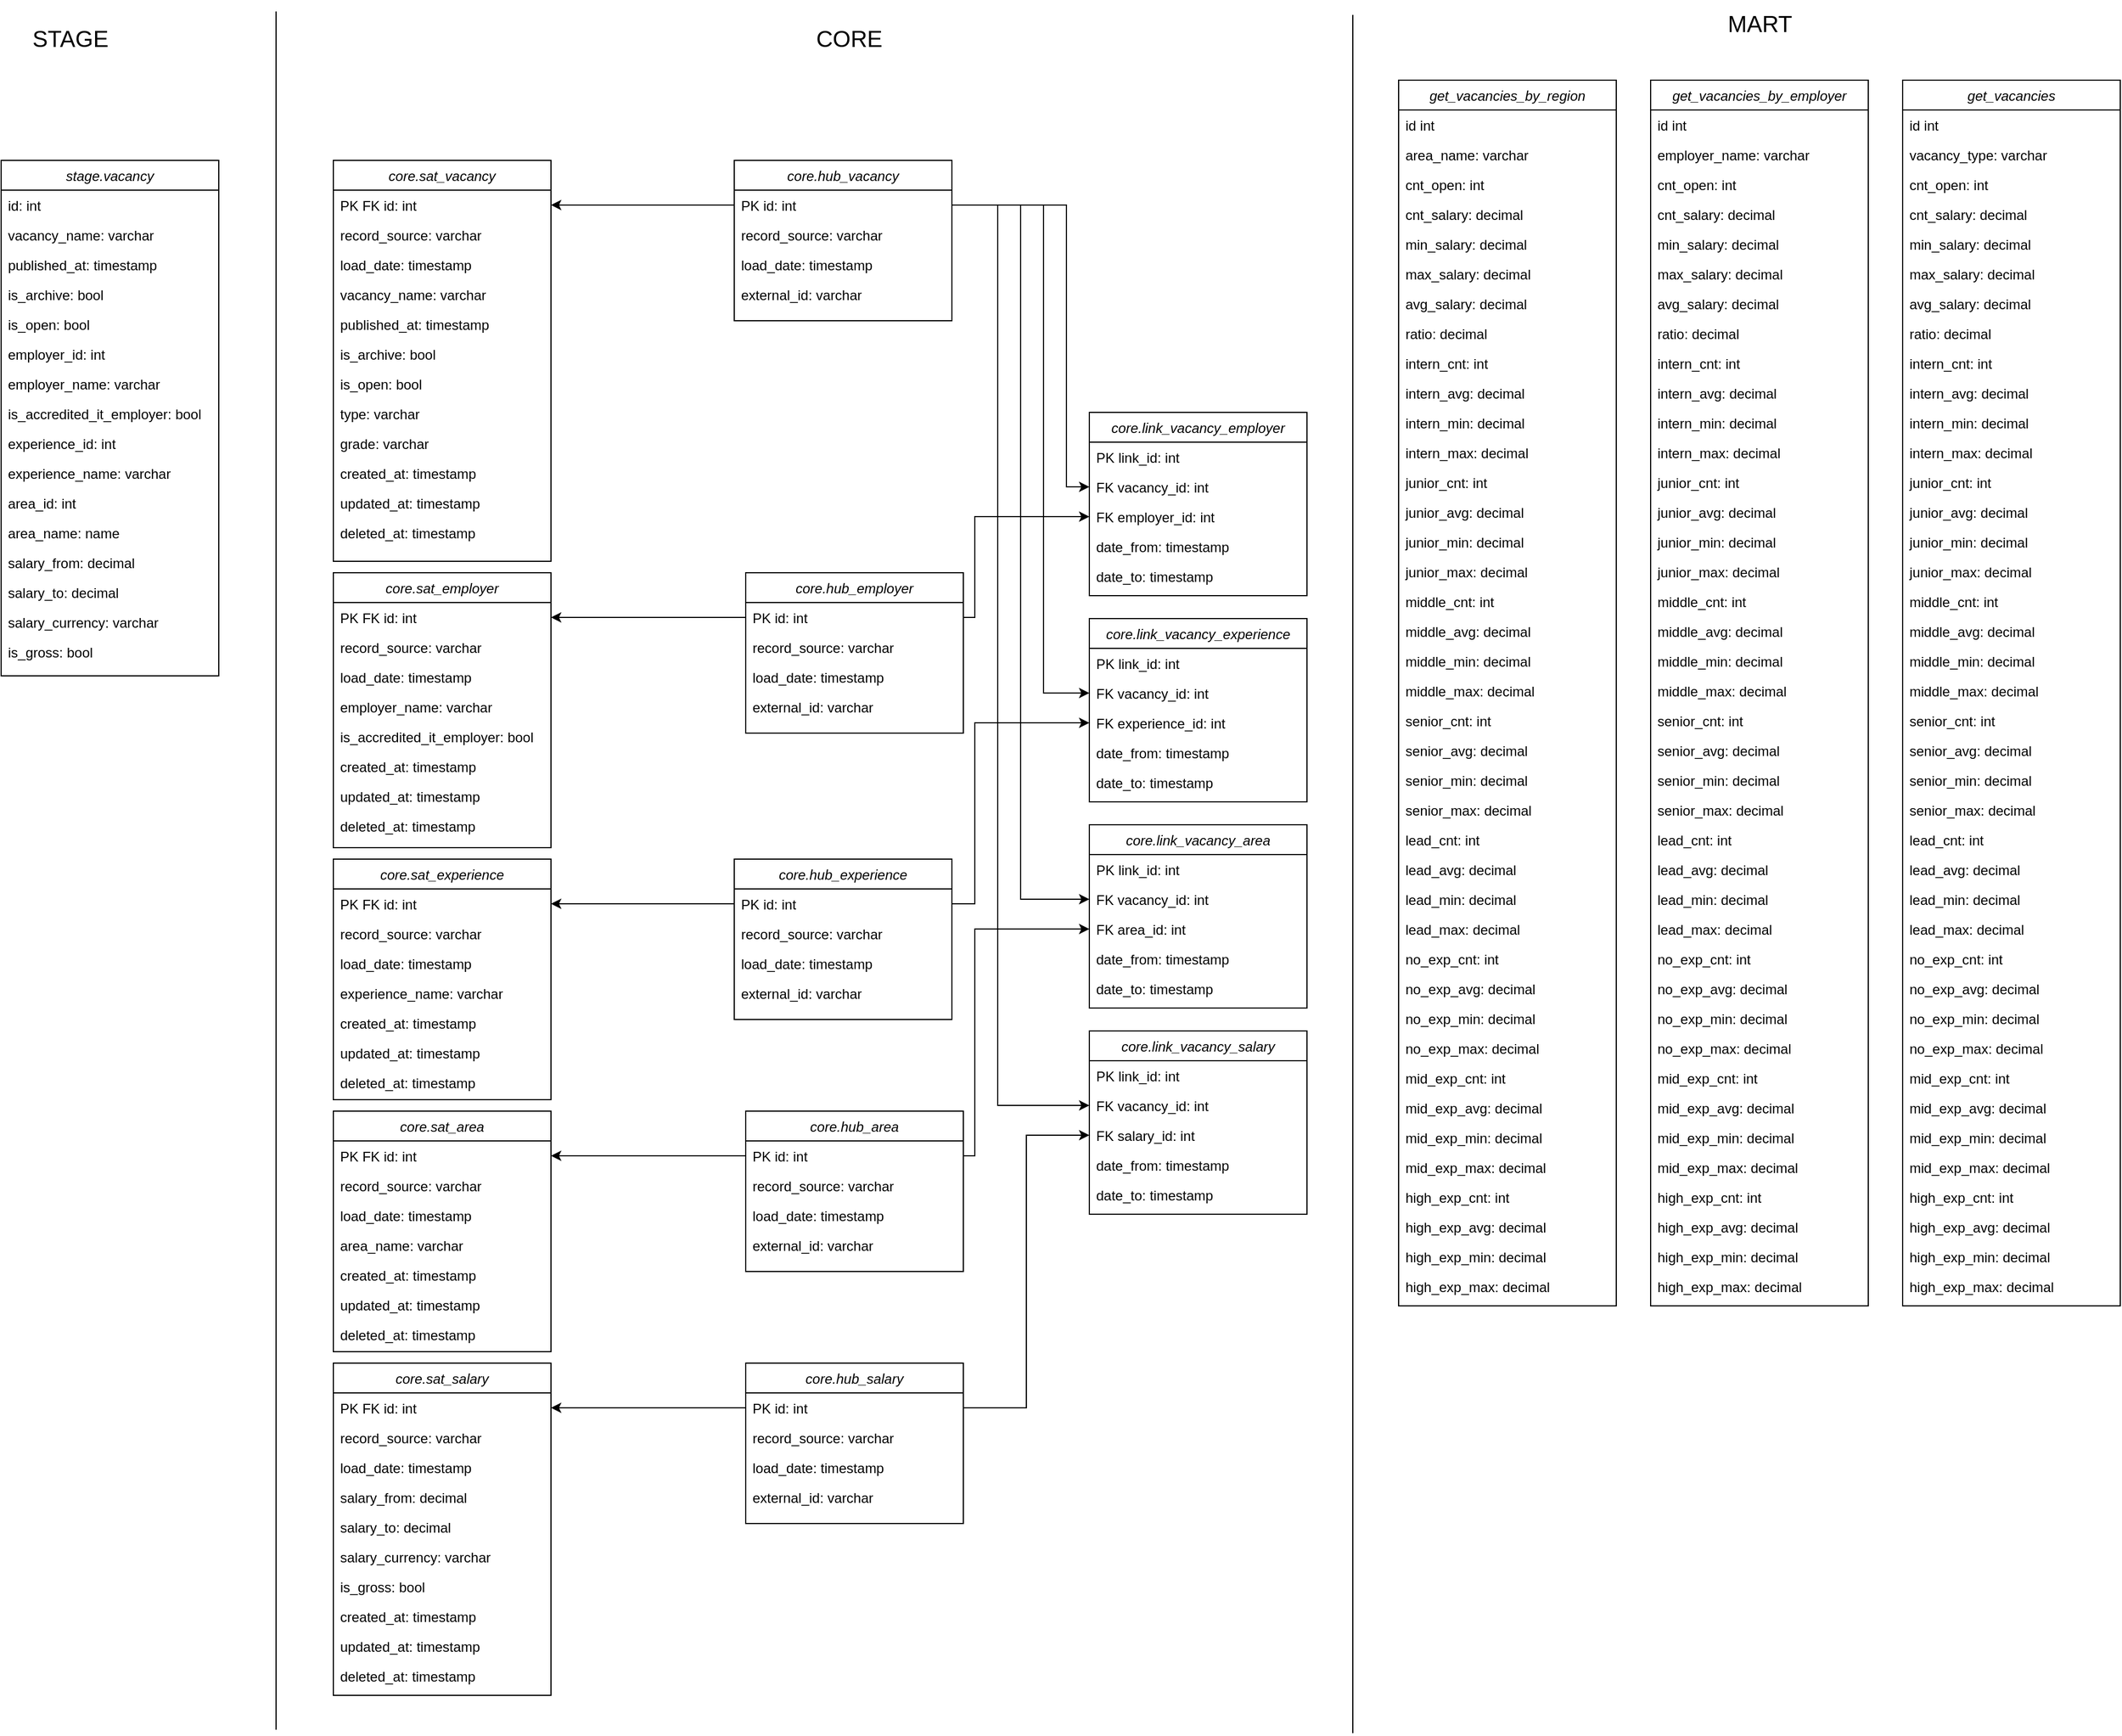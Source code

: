 <mxfile version="21.6.8" type="device">
  <diagram id="C5RBs43oDa-KdzZeNtuy" name="Page-1">
    <mxGraphModel dx="2823" dy="1512" grid="0" gridSize="10" guides="1" tooltips="1" connect="1" arrows="1" fold="1" page="1" pageScale="1" pageWidth="3300" pageHeight="4681" math="0" shadow="0">
      <root>
        <mxCell id="WIyWlLk6GJQsqaUBKTNV-0" />
        <mxCell id="WIyWlLk6GJQsqaUBKTNV-1" parent="WIyWlLk6GJQsqaUBKTNV-0" />
        <mxCell id="zkfFHV4jXpPFQw0GAbJ--0" value="stage.vacancy" style="swimlane;fontStyle=2;align=center;verticalAlign=top;childLayout=stackLayout;horizontal=1;startSize=26;horizontalStack=0;resizeParent=1;resizeLast=0;collapsible=1;marginBottom=0;rounded=0;shadow=0;strokeWidth=1;" parent="WIyWlLk6GJQsqaUBKTNV-1" vertex="1">
          <mxGeometry x="40" y="190" width="190" height="450" as="geometry">
            <mxRectangle x="230" y="140" width="160" height="26" as="alternateBounds" />
          </mxGeometry>
        </mxCell>
        <mxCell id="zkfFHV4jXpPFQw0GAbJ--1" value="id: int" style="text;align=left;verticalAlign=top;spacingLeft=4;spacingRight=4;overflow=hidden;rotatable=0;points=[[0,0.5],[1,0.5]];portConstraint=eastwest;" parent="zkfFHV4jXpPFQw0GAbJ--0" vertex="1">
          <mxGeometry y="26" width="190" height="26" as="geometry" />
        </mxCell>
        <mxCell id="zkfFHV4jXpPFQw0GAbJ--2" value="vacancy_name: varchar" style="text;align=left;verticalAlign=top;spacingLeft=4;spacingRight=4;overflow=hidden;rotatable=0;points=[[0,0.5],[1,0.5]];portConstraint=eastwest;rounded=0;shadow=0;html=0;" parent="zkfFHV4jXpPFQw0GAbJ--0" vertex="1">
          <mxGeometry y="52" width="190" height="26" as="geometry" />
        </mxCell>
        <mxCell id="zkfFHV4jXpPFQw0GAbJ--3" value="published_at: timestamp" style="text;align=left;verticalAlign=top;spacingLeft=4;spacingRight=4;overflow=hidden;rotatable=0;points=[[0,0.5],[1,0.5]];portConstraint=eastwest;rounded=0;shadow=0;html=0;" parent="zkfFHV4jXpPFQw0GAbJ--0" vertex="1">
          <mxGeometry y="78" width="190" height="26" as="geometry" />
        </mxCell>
        <mxCell id="lKaEl8gVBJU5td8wReoL-0" value="is_archive: bool" style="text;align=left;verticalAlign=top;spacingLeft=4;spacingRight=4;overflow=hidden;rotatable=0;points=[[0,0.5],[1,0.5]];portConstraint=eastwest;rounded=0;shadow=0;html=0;" vertex="1" parent="zkfFHV4jXpPFQw0GAbJ--0">
          <mxGeometry y="104" width="190" height="26" as="geometry" />
        </mxCell>
        <mxCell id="lKaEl8gVBJU5td8wReoL-1" value="is_open: bool" style="text;align=left;verticalAlign=top;spacingLeft=4;spacingRight=4;overflow=hidden;rotatable=0;points=[[0,0.5],[1,0.5]];portConstraint=eastwest;rounded=0;shadow=0;html=0;" vertex="1" parent="zkfFHV4jXpPFQw0GAbJ--0">
          <mxGeometry y="130" width="190" height="26" as="geometry" />
        </mxCell>
        <mxCell id="lKaEl8gVBJU5td8wReoL-2" value="employer_id: int" style="text;align=left;verticalAlign=top;spacingLeft=4;spacingRight=4;overflow=hidden;rotatable=0;points=[[0,0.5],[1,0.5]];portConstraint=eastwest;rounded=0;shadow=0;html=0;" vertex="1" parent="zkfFHV4jXpPFQw0GAbJ--0">
          <mxGeometry y="156" width="190" height="26" as="geometry" />
        </mxCell>
        <mxCell id="lKaEl8gVBJU5td8wReoL-3" value="employer_name: varchar" style="text;align=left;verticalAlign=top;spacingLeft=4;spacingRight=4;overflow=hidden;rotatable=0;points=[[0,0.5],[1,0.5]];portConstraint=eastwest;rounded=0;shadow=0;html=0;" vertex="1" parent="zkfFHV4jXpPFQw0GAbJ--0">
          <mxGeometry y="182" width="190" height="26" as="geometry" />
        </mxCell>
        <mxCell id="lKaEl8gVBJU5td8wReoL-4" value="is_accredited_it_employer: bool" style="text;align=left;verticalAlign=top;spacingLeft=4;spacingRight=4;overflow=hidden;rotatable=0;points=[[0,0.5],[1,0.5]];portConstraint=eastwest;rounded=0;shadow=0;html=0;" vertex="1" parent="zkfFHV4jXpPFQw0GAbJ--0">
          <mxGeometry y="208" width="190" height="26" as="geometry" />
        </mxCell>
        <mxCell id="lKaEl8gVBJU5td8wReoL-5" value="experience_id: int" style="text;align=left;verticalAlign=top;spacingLeft=4;spacingRight=4;overflow=hidden;rotatable=0;points=[[0,0.5],[1,0.5]];portConstraint=eastwest;rounded=0;shadow=0;html=0;" vertex="1" parent="zkfFHV4jXpPFQw0GAbJ--0">
          <mxGeometry y="234" width="190" height="26" as="geometry" />
        </mxCell>
        <mxCell id="lKaEl8gVBJU5td8wReoL-6" value="experience_name: varchar" style="text;align=left;verticalAlign=top;spacingLeft=4;spacingRight=4;overflow=hidden;rotatable=0;points=[[0,0.5],[1,0.5]];portConstraint=eastwest;rounded=0;shadow=0;html=0;" vertex="1" parent="zkfFHV4jXpPFQw0GAbJ--0">
          <mxGeometry y="260" width="190" height="26" as="geometry" />
        </mxCell>
        <mxCell id="lKaEl8gVBJU5td8wReoL-7" value="area_id: int" style="text;align=left;verticalAlign=top;spacingLeft=4;spacingRight=4;overflow=hidden;rotatable=0;points=[[0,0.5],[1,0.5]];portConstraint=eastwest;rounded=0;shadow=0;html=0;" vertex="1" parent="zkfFHV4jXpPFQw0GAbJ--0">
          <mxGeometry y="286" width="190" height="26" as="geometry" />
        </mxCell>
        <mxCell id="lKaEl8gVBJU5td8wReoL-8" value="area_name: name" style="text;align=left;verticalAlign=top;spacingLeft=4;spacingRight=4;overflow=hidden;rotatable=0;points=[[0,0.5],[1,0.5]];portConstraint=eastwest;rounded=0;shadow=0;html=0;" vertex="1" parent="zkfFHV4jXpPFQw0GAbJ--0">
          <mxGeometry y="312" width="190" height="26" as="geometry" />
        </mxCell>
        <mxCell id="lKaEl8gVBJU5td8wReoL-9" value="salary_from: decimal" style="text;align=left;verticalAlign=top;spacingLeft=4;spacingRight=4;overflow=hidden;rotatable=0;points=[[0,0.5],[1,0.5]];portConstraint=eastwest;rounded=0;shadow=0;html=0;" vertex="1" parent="zkfFHV4jXpPFQw0GAbJ--0">
          <mxGeometry y="338" width="190" height="26" as="geometry" />
        </mxCell>
        <mxCell id="lKaEl8gVBJU5td8wReoL-10" value="salary_to: decimal" style="text;align=left;verticalAlign=top;spacingLeft=4;spacingRight=4;overflow=hidden;rotatable=0;points=[[0,0.5],[1,0.5]];portConstraint=eastwest;rounded=0;shadow=0;html=0;" vertex="1" parent="zkfFHV4jXpPFQw0GAbJ--0">
          <mxGeometry y="364" width="190" height="26" as="geometry" />
        </mxCell>
        <mxCell id="lKaEl8gVBJU5td8wReoL-11" value="salary_currency: varchar" style="text;align=left;verticalAlign=top;spacingLeft=4;spacingRight=4;overflow=hidden;rotatable=0;points=[[0,0.5],[1,0.5]];portConstraint=eastwest;rounded=0;shadow=0;html=0;" vertex="1" parent="zkfFHV4jXpPFQw0GAbJ--0">
          <mxGeometry y="390" width="190" height="26" as="geometry" />
        </mxCell>
        <mxCell id="lKaEl8gVBJU5td8wReoL-12" value="is_gross: bool" style="text;align=left;verticalAlign=top;spacingLeft=4;spacingRight=4;overflow=hidden;rotatable=0;points=[[0,0.5],[1,0.5]];portConstraint=eastwest;rounded=0;shadow=0;html=0;" vertex="1" parent="zkfFHV4jXpPFQw0GAbJ--0">
          <mxGeometry y="416" width="190" height="26" as="geometry" />
        </mxCell>
        <mxCell id="lKaEl8gVBJU5td8wReoL-18" value="core.hub_vacancy" style="swimlane;fontStyle=2;align=center;verticalAlign=top;childLayout=stackLayout;horizontal=1;startSize=26;horizontalStack=0;resizeParent=1;resizeLast=0;collapsible=1;marginBottom=0;rounded=0;shadow=0;strokeWidth=1;" vertex="1" parent="WIyWlLk6GJQsqaUBKTNV-1">
          <mxGeometry x="680" y="190" width="190" height="140" as="geometry">
            <mxRectangle x="230" y="140" width="160" height="26" as="alternateBounds" />
          </mxGeometry>
        </mxCell>
        <mxCell id="lKaEl8gVBJU5td8wReoL-19" value="PK id: int" style="text;align=left;verticalAlign=top;spacingLeft=4;spacingRight=4;overflow=hidden;rotatable=0;points=[[0,0.5],[1,0.5]];portConstraint=eastwest;" vertex="1" parent="lKaEl8gVBJU5td8wReoL-18">
          <mxGeometry y="26" width="190" height="26" as="geometry" />
        </mxCell>
        <mxCell id="lKaEl8gVBJU5td8wReoL-20" value="record_source: varchar" style="text;align=left;verticalAlign=top;spacingLeft=4;spacingRight=4;overflow=hidden;rotatable=0;points=[[0,0.5],[1,0.5]];portConstraint=eastwest;rounded=0;shadow=0;html=0;" vertex="1" parent="lKaEl8gVBJU5td8wReoL-18">
          <mxGeometry y="52" width="190" height="26" as="geometry" />
        </mxCell>
        <mxCell id="lKaEl8gVBJU5td8wReoL-21" value="load_date: timestamp" style="text;align=left;verticalAlign=top;spacingLeft=4;spacingRight=4;overflow=hidden;rotatable=0;points=[[0,0.5],[1,0.5]];portConstraint=eastwest;rounded=0;shadow=0;html=0;" vertex="1" parent="lKaEl8gVBJU5td8wReoL-18">
          <mxGeometry y="78" width="190" height="26" as="geometry" />
        </mxCell>
        <mxCell id="lKaEl8gVBJU5td8wReoL-22" value="external_id: varchar" style="text;align=left;verticalAlign=top;spacingLeft=4;spacingRight=4;overflow=hidden;rotatable=0;points=[[0,0.5],[1,0.5]];portConstraint=eastwest;rounded=0;shadow=0;html=0;" vertex="1" parent="lKaEl8gVBJU5td8wReoL-18">
          <mxGeometry y="104" width="190" height="26" as="geometry" />
        </mxCell>
        <mxCell id="lKaEl8gVBJU5td8wReoL-35" value="core.hub_employer" style="swimlane;fontStyle=2;align=center;verticalAlign=top;childLayout=stackLayout;horizontal=1;startSize=26;horizontalStack=0;resizeParent=1;resizeLast=0;collapsible=1;marginBottom=0;rounded=0;shadow=0;strokeWidth=1;" vertex="1" parent="WIyWlLk6GJQsqaUBKTNV-1">
          <mxGeometry x="690" y="550" width="190" height="140" as="geometry">
            <mxRectangle x="230" y="140" width="160" height="26" as="alternateBounds" />
          </mxGeometry>
        </mxCell>
        <mxCell id="lKaEl8gVBJU5td8wReoL-36" value="PK id: int" style="text;align=left;verticalAlign=top;spacingLeft=4;spacingRight=4;overflow=hidden;rotatable=0;points=[[0,0.5],[1,0.5]];portConstraint=eastwest;" vertex="1" parent="lKaEl8gVBJU5td8wReoL-35">
          <mxGeometry y="26" width="190" height="26" as="geometry" />
        </mxCell>
        <mxCell id="lKaEl8gVBJU5td8wReoL-37" value="record_source: varchar" style="text;align=left;verticalAlign=top;spacingLeft=4;spacingRight=4;overflow=hidden;rotatable=0;points=[[0,0.5],[1,0.5]];portConstraint=eastwest;rounded=0;shadow=0;html=0;" vertex="1" parent="lKaEl8gVBJU5td8wReoL-35">
          <mxGeometry y="52" width="190" height="26" as="geometry" />
        </mxCell>
        <mxCell id="lKaEl8gVBJU5td8wReoL-38" value="load_date: timestamp" style="text;align=left;verticalAlign=top;spacingLeft=4;spacingRight=4;overflow=hidden;rotatable=0;points=[[0,0.5],[1,0.5]];portConstraint=eastwest;rounded=0;shadow=0;html=0;" vertex="1" parent="lKaEl8gVBJU5td8wReoL-35">
          <mxGeometry y="78" width="190" height="26" as="geometry" />
        </mxCell>
        <mxCell id="lKaEl8gVBJU5td8wReoL-39" value="external_id: varchar" style="text;align=left;verticalAlign=top;spacingLeft=4;spacingRight=4;overflow=hidden;rotatable=0;points=[[0,0.5],[1,0.5]];portConstraint=eastwest;rounded=0;shadow=0;html=0;" vertex="1" parent="lKaEl8gVBJU5td8wReoL-35">
          <mxGeometry y="104" width="190" height="26" as="geometry" />
        </mxCell>
        <mxCell id="lKaEl8gVBJU5td8wReoL-40" value="core.hub_area" style="swimlane;fontStyle=2;align=center;verticalAlign=top;childLayout=stackLayout;horizontal=1;startSize=26;horizontalStack=0;resizeParent=1;resizeLast=0;collapsible=1;marginBottom=0;rounded=0;shadow=0;strokeWidth=1;" vertex="1" parent="WIyWlLk6GJQsqaUBKTNV-1">
          <mxGeometry x="690" y="1020" width="190" height="140" as="geometry">
            <mxRectangle x="230" y="140" width="160" height="26" as="alternateBounds" />
          </mxGeometry>
        </mxCell>
        <mxCell id="lKaEl8gVBJU5td8wReoL-41" value="PK id: int" style="text;align=left;verticalAlign=top;spacingLeft=4;spacingRight=4;overflow=hidden;rotatable=0;points=[[0,0.5],[1,0.5]];portConstraint=eastwest;" vertex="1" parent="lKaEl8gVBJU5td8wReoL-40">
          <mxGeometry y="26" width="190" height="26" as="geometry" />
        </mxCell>
        <mxCell id="lKaEl8gVBJU5td8wReoL-42" value="record_source: varchar" style="text;align=left;verticalAlign=top;spacingLeft=4;spacingRight=4;overflow=hidden;rotatable=0;points=[[0,0.5],[1,0.5]];portConstraint=eastwest;rounded=0;shadow=0;html=0;" vertex="1" parent="lKaEl8gVBJU5td8wReoL-40">
          <mxGeometry y="52" width="190" height="26" as="geometry" />
        </mxCell>
        <mxCell id="lKaEl8gVBJU5td8wReoL-43" value="load_date: timestamp" style="text;align=left;verticalAlign=top;spacingLeft=4;spacingRight=4;overflow=hidden;rotatable=0;points=[[0,0.5],[1,0.5]];portConstraint=eastwest;rounded=0;shadow=0;html=0;" vertex="1" parent="lKaEl8gVBJU5td8wReoL-40">
          <mxGeometry y="78" width="190" height="26" as="geometry" />
        </mxCell>
        <mxCell id="lKaEl8gVBJU5td8wReoL-44" value="external_id: varchar" style="text;align=left;verticalAlign=top;spacingLeft=4;spacingRight=4;overflow=hidden;rotatable=0;points=[[0,0.5],[1,0.5]];portConstraint=eastwest;rounded=0;shadow=0;html=0;" vertex="1" parent="lKaEl8gVBJU5td8wReoL-40">
          <mxGeometry y="104" width="190" height="26" as="geometry" />
        </mxCell>
        <mxCell id="lKaEl8gVBJU5td8wReoL-45" value="core.hub_experience" style="swimlane;fontStyle=2;align=center;verticalAlign=top;childLayout=stackLayout;horizontal=1;startSize=26;horizontalStack=0;resizeParent=1;resizeLast=0;collapsible=1;marginBottom=0;rounded=0;shadow=0;strokeWidth=1;" vertex="1" parent="WIyWlLk6GJQsqaUBKTNV-1">
          <mxGeometry x="680" y="800" width="190" height="140" as="geometry">
            <mxRectangle x="230" y="140" width="160" height="26" as="alternateBounds" />
          </mxGeometry>
        </mxCell>
        <mxCell id="lKaEl8gVBJU5td8wReoL-46" value="PK id: int" style="text;align=left;verticalAlign=top;spacingLeft=4;spacingRight=4;overflow=hidden;rotatable=0;points=[[0,0.5],[1,0.5]];portConstraint=eastwest;" vertex="1" parent="lKaEl8gVBJU5td8wReoL-45">
          <mxGeometry y="26" width="190" height="26" as="geometry" />
        </mxCell>
        <mxCell id="lKaEl8gVBJU5td8wReoL-47" value="record_source: varchar" style="text;align=left;verticalAlign=top;spacingLeft=4;spacingRight=4;overflow=hidden;rotatable=0;points=[[0,0.5],[1,0.5]];portConstraint=eastwest;rounded=0;shadow=0;html=0;" vertex="1" parent="lKaEl8gVBJU5td8wReoL-45">
          <mxGeometry y="52" width="190" height="26" as="geometry" />
        </mxCell>
        <mxCell id="lKaEl8gVBJU5td8wReoL-48" value="load_date: timestamp" style="text;align=left;verticalAlign=top;spacingLeft=4;spacingRight=4;overflow=hidden;rotatable=0;points=[[0,0.5],[1,0.5]];portConstraint=eastwest;rounded=0;shadow=0;html=0;" vertex="1" parent="lKaEl8gVBJU5td8wReoL-45">
          <mxGeometry y="78" width="190" height="26" as="geometry" />
        </mxCell>
        <mxCell id="lKaEl8gVBJU5td8wReoL-49" value="external_id: varchar" style="text;align=left;verticalAlign=top;spacingLeft=4;spacingRight=4;overflow=hidden;rotatable=0;points=[[0,0.5],[1,0.5]];portConstraint=eastwest;rounded=0;shadow=0;html=0;" vertex="1" parent="lKaEl8gVBJU5td8wReoL-45">
          <mxGeometry y="104" width="190" height="26" as="geometry" />
        </mxCell>
        <mxCell id="lKaEl8gVBJU5td8wReoL-50" value="core.hub_salary" style="swimlane;fontStyle=2;align=center;verticalAlign=top;childLayout=stackLayout;horizontal=1;startSize=26;horizontalStack=0;resizeParent=1;resizeLast=0;collapsible=1;marginBottom=0;rounded=0;shadow=0;strokeWidth=1;" vertex="1" parent="WIyWlLk6GJQsqaUBKTNV-1">
          <mxGeometry x="690" y="1240" width="190" height="140" as="geometry">
            <mxRectangle x="230" y="140" width="160" height="26" as="alternateBounds" />
          </mxGeometry>
        </mxCell>
        <mxCell id="lKaEl8gVBJU5td8wReoL-51" value="PK id: int" style="text;align=left;verticalAlign=top;spacingLeft=4;spacingRight=4;overflow=hidden;rotatable=0;points=[[0,0.5],[1,0.5]];portConstraint=eastwest;" vertex="1" parent="lKaEl8gVBJU5td8wReoL-50">
          <mxGeometry y="26" width="190" height="26" as="geometry" />
        </mxCell>
        <mxCell id="lKaEl8gVBJU5td8wReoL-52" value="record_source: varchar" style="text;align=left;verticalAlign=top;spacingLeft=4;spacingRight=4;overflow=hidden;rotatable=0;points=[[0,0.5],[1,0.5]];portConstraint=eastwest;rounded=0;shadow=0;html=0;" vertex="1" parent="lKaEl8gVBJU5td8wReoL-50">
          <mxGeometry y="52" width="190" height="26" as="geometry" />
        </mxCell>
        <mxCell id="lKaEl8gVBJU5td8wReoL-53" value="load_date: timestamp" style="text;align=left;verticalAlign=top;spacingLeft=4;spacingRight=4;overflow=hidden;rotatable=0;points=[[0,0.5],[1,0.5]];portConstraint=eastwest;rounded=0;shadow=0;html=0;" vertex="1" parent="lKaEl8gVBJU5td8wReoL-50">
          <mxGeometry y="78" width="190" height="26" as="geometry" />
        </mxCell>
        <mxCell id="lKaEl8gVBJU5td8wReoL-54" value="external_id: varchar" style="text;align=left;verticalAlign=top;spacingLeft=4;spacingRight=4;overflow=hidden;rotatable=0;points=[[0,0.5],[1,0.5]];portConstraint=eastwest;rounded=0;shadow=0;html=0;" vertex="1" parent="lKaEl8gVBJU5td8wReoL-50">
          <mxGeometry y="104" width="190" height="26" as="geometry" />
        </mxCell>
        <mxCell id="lKaEl8gVBJU5td8wReoL-55" value="core.sat_vacancy" style="swimlane;fontStyle=2;align=center;verticalAlign=top;childLayout=stackLayout;horizontal=1;startSize=26;horizontalStack=0;resizeParent=1;resizeLast=0;collapsible=1;marginBottom=0;rounded=0;shadow=0;strokeWidth=1;" vertex="1" parent="WIyWlLk6GJQsqaUBKTNV-1">
          <mxGeometry x="330" y="190" width="190" height="350" as="geometry">
            <mxRectangle x="230" y="140" width="160" height="26" as="alternateBounds" />
          </mxGeometry>
        </mxCell>
        <mxCell id="lKaEl8gVBJU5td8wReoL-56" value="PK FK id: int" style="text;align=left;verticalAlign=top;spacingLeft=4;spacingRight=4;overflow=hidden;rotatable=0;points=[[0,0.5],[1,0.5]];portConstraint=eastwest;" vertex="1" parent="lKaEl8gVBJU5td8wReoL-55">
          <mxGeometry y="26" width="190" height="26" as="geometry" />
        </mxCell>
        <mxCell id="lKaEl8gVBJU5td8wReoL-57" value="record_source: varchar" style="text;align=left;verticalAlign=top;spacingLeft=4;spacingRight=4;overflow=hidden;rotatable=0;points=[[0,0.5],[1,0.5]];portConstraint=eastwest;rounded=0;shadow=0;html=0;" vertex="1" parent="lKaEl8gVBJU5td8wReoL-55">
          <mxGeometry y="52" width="190" height="26" as="geometry" />
        </mxCell>
        <mxCell id="lKaEl8gVBJU5td8wReoL-58" value="load_date: timestamp" style="text;align=left;verticalAlign=top;spacingLeft=4;spacingRight=4;overflow=hidden;rotatable=0;points=[[0,0.5],[1,0.5]];portConstraint=eastwest;rounded=0;shadow=0;html=0;" vertex="1" parent="lKaEl8gVBJU5td8wReoL-55">
          <mxGeometry y="78" width="190" height="26" as="geometry" />
        </mxCell>
        <mxCell id="lKaEl8gVBJU5td8wReoL-59" value="vacancy_name: varchar" style="text;align=left;verticalAlign=top;spacingLeft=4;spacingRight=4;overflow=hidden;rotatable=0;points=[[0,0.5],[1,0.5]];portConstraint=eastwest;rounded=0;shadow=0;html=0;" vertex="1" parent="lKaEl8gVBJU5td8wReoL-55">
          <mxGeometry y="104" width="190" height="26" as="geometry" />
        </mxCell>
        <mxCell id="lKaEl8gVBJU5td8wReoL-60" value="published_at: timestamp" style="text;align=left;verticalAlign=top;spacingLeft=4;spacingRight=4;overflow=hidden;rotatable=0;points=[[0,0.5],[1,0.5]];portConstraint=eastwest;rounded=0;shadow=0;html=0;" vertex="1" parent="lKaEl8gVBJU5td8wReoL-55">
          <mxGeometry y="130" width="190" height="26" as="geometry" />
        </mxCell>
        <mxCell id="lKaEl8gVBJU5td8wReoL-61" value="is_archive: bool" style="text;align=left;verticalAlign=top;spacingLeft=4;spacingRight=4;overflow=hidden;rotatable=0;points=[[0,0.5],[1,0.5]];portConstraint=eastwest;rounded=0;shadow=0;html=0;" vertex="1" parent="lKaEl8gVBJU5td8wReoL-55">
          <mxGeometry y="156" width="190" height="26" as="geometry" />
        </mxCell>
        <mxCell id="lKaEl8gVBJU5td8wReoL-62" value="is_open: bool" style="text;align=left;verticalAlign=top;spacingLeft=4;spacingRight=4;overflow=hidden;rotatable=0;points=[[0,0.5],[1,0.5]];portConstraint=eastwest;rounded=0;shadow=0;html=0;" vertex="1" parent="lKaEl8gVBJU5td8wReoL-55">
          <mxGeometry y="182" width="190" height="26" as="geometry" />
        </mxCell>
        <mxCell id="lKaEl8gVBJU5td8wReoL-63" value="type: varchar" style="text;align=left;verticalAlign=top;spacingLeft=4;spacingRight=4;overflow=hidden;rotatable=0;points=[[0,0.5],[1,0.5]];portConstraint=eastwest;rounded=0;shadow=0;html=0;" vertex="1" parent="lKaEl8gVBJU5td8wReoL-55">
          <mxGeometry y="208" width="190" height="26" as="geometry" />
        </mxCell>
        <mxCell id="lKaEl8gVBJU5td8wReoL-64" value="grade: varchar" style="text;align=left;verticalAlign=top;spacingLeft=4;spacingRight=4;overflow=hidden;rotatable=0;points=[[0,0.5],[1,0.5]];portConstraint=eastwest;rounded=0;shadow=0;html=0;" vertex="1" parent="lKaEl8gVBJU5td8wReoL-55">
          <mxGeometry y="234" width="190" height="26" as="geometry" />
        </mxCell>
        <mxCell id="lKaEl8gVBJU5td8wReoL-65" value="created_at: timestamp" style="text;align=left;verticalAlign=top;spacingLeft=4;spacingRight=4;overflow=hidden;rotatable=0;points=[[0,0.5],[1,0.5]];portConstraint=eastwest;rounded=0;shadow=0;html=0;" vertex="1" parent="lKaEl8gVBJU5td8wReoL-55">
          <mxGeometry y="260" width="190" height="26" as="geometry" />
        </mxCell>
        <mxCell id="lKaEl8gVBJU5td8wReoL-66" value="updated_at: timestamp" style="text;align=left;verticalAlign=top;spacingLeft=4;spacingRight=4;overflow=hidden;rotatable=0;points=[[0,0.5],[1,0.5]];portConstraint=eastwest;rounded=0;shadow=0;html=0;" vertex="1" parent="lKaEl8gVBJU5td8wReoL-55">
          <mxGeometry y="286" width="190" height="26" as="geometry" />
        </mxCell>
        <mxCell id="lKaEl8gVBJU5td8wReoL-67" value="deleted_at: timestamp" style="text;align=left;verticalAlign=top;spacingLeft=4;spacingRight=4;overflow=hidden;rotatable=0;points=[[0,0.5],[1,0.5]];portConstraint=eastwest;rounded=0;shadow=0;html=0;" vertex="1" parent="lKaEl8gVBJU5td8wReoL-55">
          <mxGeometry y="312" width="190" height="26" as="geometry" />
        </mxCell>
        <mxCell id="lKaEl8gVBJU5td8wReoL-68" value="core.sat_employer" style="swimlane;fontStyle=2;align=center;verticalAlign=top;childLayout=stackLayout;horizontal=1;startSize=26;horizontalStack=0;resizeParent=1;resizeLast=0;collapsible=1;marginBottom=0;rounded=0;shadow=0;strokeWidth=1;" vertex="1" parent="WIyWlLk6GJQsqaUBKTNV-1">
          <mxGeometry x="330" y="550" width="190" height="240" as="geometry">
            <mxRectangle x="230" y="140" width="160" height="26" as="alternateBounds" />
          </mxGeometry>
        </mxCell>
        <mxCell id="lKaEl8gVBJU5td8wReoL-69" value="PK FK id: int" style="text;align=left;verticalAlign=top;spacingLeft=4;spacingRight=4;overflow=hidden;rotatable=0;points=[[0,0.5],[1,0.5]];portConstraint=eastwest;" vertex="1" parent="lKaEl8gVBJU5td8wReoL-68">
          <mxGeometry y="26" width="190" height="26" as="geometry" />
        </mxCell>
        <mxCell id="lKaEl8gVBJU5td8wReoL-70" value="record_source: varchar" style="text;align=left;verticalAlign=top;spacingLeft=4;spacingRight=4;overflow=hidden;rotatable=0;points=[[0,0.5],[1,0.5]];portConstraint=eastwest;rounded=0;shadow=0;html=0;" vertex="1" parent="lKaEl8gVBJU5td8wReoL-68">
          <mxGeometry y="52" width="190" height="26" as="geometry" />
        </mxCell>
        <mxCell id="lKaEl8gVBJU5td8wReoL-71" value="load_date: timestamp" style="text;align=left;verticalAlign=top;spacingLeft=4;spacingRight=4;overflow=hidden;rotatable=0;points=[[0,0.5],[1,0.5]];portConstraint=eastwest;rounded=0;shadow=0;html=0;" vertex="1" parent="lKaEl8gVBJU5td8wReoL-68">
          <mxGeometry y="78" width="190" height="26" as="geometry" />
        </mxCell>
        <mxCell id="lKaEl8gVBJU5td8wReoL-72" value="employer_name: varchar" style="text;align=left;verticalAlign=top;spacingLeft=4;spacingRight=4;overflow=hidden;rotatable=0;points=[[0,0.5],[1,0.5]];portConstraint=eastwest;rounded=0;shadow=0;html=0;" vertex="1" parent="lKaEl8gVBJU5td8wReoL-68">
          <mxGeometry y="104" width="190" height="26" as="geometry" />
        </mxCell>
        <mxCell id="lKaEl8gVBJU5td8wReoL-73" value="is_accredited_it_employer: bool" style="text;align=left;verticalAlign=top;spacingLeft=4;spacingRight=4;overflow=hidden;rotatable=0;points=[[0,0.5],[1,0.5]];portConstraint=eastwest;rounded=0;shadow=0;html=0;" vertex="1" parent="lKaEl8gVBJU5td8wReoL-68">
          <mxGeometry y="130" width="190" height="26" as="geometry" />
        </mxCell>
        <mxCell id="lKaEl8gVBJU5td8wReoL-78" value="created_at: timestamp" style="text;align=left;verticalAlign=top;spacingLeft=4;spacingRight=4;overflow=hidden;rotatable=0;points=[[0,0.5],[1,0.5]];portConstraint=eastwest;rounded=0;shadow=0;html=0;" vertex="1" parent="lKaEl8gVBJU5td8wReoL-68">
          <mxGeometry y="156" width="190" height="26" as="geometry" />
        </mxCell>
        <mxCell id="lKaEl8gVBJU5td8wReoL-79" value="updated_at: timestamp" style="text;align=left;verticalAlign=top;spacingLeft=4;spacingRight=4;overflow=hidden;rotatable=0;points=[[0,0.5],[1,0.5]];portConstraint=eastwest;rounded=0;shadow=0;html=0;" vertex="1" parent="lKaEl8gVBJU5td8wReoL-68">
          <mxGeometry y="182" width="190" height="26" as="geometry" />
        </mxCell>
        <mxCell id="lKaEl8gVBJU5td8wReoL-80" value="deleted_at: timestamp" style="text;align=left;verticalAlign=top;spacingLeft=4;spacingRight=4;overflow=hidden;rotatable=0;points=[[0,0.5],[1,0.5]];portConstraint=eastwest;rounded=0;shadow=0;html=0;" vertex="1" parent="lKaEl8gVBJU5td8wReoL-68">
          <mxGeometry y="208" width="190" height="26" as="geometry" />
        </mxCell>
        <mxCell id="lKaEl8gVBJU5td8wReoL-81" value="core.sat_experience" style="swimlane;fontStyle=2;align=center;verticalAlign=top;childLayout=stackLayout;horizontal=1;startSize=26;horizontalStack=0;resizeParent=1;resizeLast=0;collapsible=1;marginBottom=0;rounded=0;shadow=0;strokeWidth=1;" vertex="1" parent="WIyWlLk6GJQsqaUBKTNV-1">
          <mxGeometry x="330" y="800" width="190" height="210" as="geometry">
            <mxRectangle x="230" y="140" width="160" height="26" as="alternateBounds" />
          </mxGeometry>
        </mxCell>
        <mxCell id="lKaEl8gVBJU5td8wReoL-82" value="PK FK id: int" style="text;align=left;verticalAlign=top;spacingLeft=4;spacingRight=4;overflow=hidden;rotatable=0;points=[[0,0.5],[1,0.5]];portConstraint=eastwest;" vertex="1" parent="lKaEl8gVBJU5td8wReoL-81">
          <mxGeometry y="26" width="190" height="26" as="geometry" />
        </mxCell>
        <mxCell id="lKaEl8gVBJU5td8wReoL-83" value="record_source: varchar" style="text;align=left;verticalAlign=top;spacingLeft=4;spacingRight=4;overflow=hidden;rotatable=0;points=[[0,0.5],[1,0.5]];portConstraint=eastwest;rounded=0;shadow=0;html=0;" vertex="1" parent="lKaEl8gVBJU5td8wReoL-81">
          <mxGeometry y="52" width="190" height="26" as="geometry" />
        </mxCell>
        <mxCell id="lKaEl8gVBJU5td8wReoL-84" value="load_date: timestamp" style="text;align=left;verticalAlign=top;spacingLeft=4;spacingRight=4;overflow=hidden;rotatable=0;points=[[0,0.5],[1,0.5]];portConstraint=eastwest;rounded=0;shadow=0;html=0;" vertex="1" parent="lKaEl8gVBJU5td8wReoL-81">
          <mxGeometry y="78" width="190" height="26" as="geometry" />
        </mxCell>
        <mxCell id="lKaEl8gVBJU5td8wReoL-85" value="experience_name: varchar" style="text;align=left;verticalAlign=top;spacingLeft=4;spacingRight=4;overflow=hidden;rotatable=0;points=[[0,0.5],[1,0.5]];portConstraint=eastwest;rounded=0;shadow=0;html=0;" vertex="1" parent="lKaEl8gVBJU5td8wReoL-81">
          <mxGeometry y="104" width="190" height="26" as="geometry" />
        </mxCell>
        <mxCell id="lKaEl8gVBJU5td8wReoL-87" value="created_at: timestamp" style="text;align=left;verticalAlign=top;spacingLeft=4;spacingRight=4;overflow=hidden;rotatable=0;points=[[0,0.5],[1,0.5]];portConstraint=eastwest;rounded=0;shadow=0;html=0;" vertex="1" parent="lKaEl8gVBJU5td8wReoL-81">
          <mxGeometry y="130" width="190" height="26" as="geometry" />
        </mxCell>
        <mxCell id="lKaEl8gVBJU5td8wReoL-88" value="updated_at: timestamp" style="text;align=left;verticalAlign=top;spacingLeft=4;spacingRight=4;overflow=hidden;rotatable=0;points=[[0,0.5],[1,0.5]];portConstraint=eastwest;rounded=0;shadow=0;html=0;" vertex="1" parent="lKaEl8gVBJU5td8wReoL-81">
          <mxGeometry y="156" width="190" height="26" as="geometry" />
        </mxCell>
        <mxCell id="lKaEl8gVBJU5td8wReoL-89" value="deleted_at: timestamp" style="text;align=left;verticalAlign=top;spacingLeft=4;spacingRight=4;overflow=hidden;rotatable=0;points=[[0,0.5],[1,0.5]];portConstraint=eastwest;rounded=0;shadow=0;html=0;" vertex="1" parent="lKaEl8gVBJU5td8wReoL-81">
          <mxGeometry y="182" width="190" height="26" as="geometry" />
        </mxCell>
        <mxCell id="lKaEl8gVBJU5td8wReoL-90" value="core.sat_area" style="swimlane;fontStyle=2;align=center;verticalAlign=top;childLayout=stackLayout;horizontal=1;startSize=26;horizontalStack=0;resizeParent=1;resizeLast=0;collapsible=1;marginBottom=0;rounded=0;shadow=0;strokeWidth=1;" vertex="1" parent="WIyWlLk6GJQsqaUBKTNV-1">
          <mxGeometry x="330" y="1020" width="190" height="210" as="geometry">
            <mxRectangle x="230" y="140" width="160" height="26" as="alternateBounds" />
          </mxGeometry>
        </mxCell>
        <mxCell id="lKaEl8gVBJU5td8wReoL-91" value="PK FK id: int" style="text;align=left;verticalAlign=top;spacingLeft=4;spacingRight=4;overflow=hidden;rotatable=0;points=[[0,0.5],[1,0.5]];portConstraint=eastwest;" vertex="1" parent="lKaEl8gVBJU5td8wReoL-90">
          <mxGeometry y="26" width="190" height="26" as="geometry" />
        </mxCell>
        <mxCell id="lKaEl8gVBJU5td8wReoL-92" value="record_source: varchar" style="text;align=left;verticalAlign=top;spacingLeft=4;spacingRight=4;overflow=hidden;rotatable=0;points=[[0,0.5],[1,0.5]];portConstraint=eastwest;rounded=0;shadow=0;html=0;" vertex="1" parent="lKaEl8gVBJU5td8wReoL-90">
          <mxGeometry y="52" width="190" height="26" as="geometry" />
        </mxCell>
        <mxCell id="lKaEl8gVBJU5td8wReoL-93" value="load_date: timestamp" style="text;align=left;verticalAlign=top;spacingLeft=4;spacingRight=4;overflow=hidden;rotatable=0;points=[[0,0.5],[1,0.5]];portConstraint=eastwest;rounded=0;shadow=0;html=0;" vertex="1" parent="lKaEl8gVBJU5td8wReoL-90">
          <mxGeometry y="78" width="190" height="26" as="geometry" />
        </mxCell>
        <mxCell id="lKaEl8gVBJU5td8wReoL-94" value="area_name: varchar" style="text;align=left;verticalAlign=top;spacingLeft=4;spacingRight=4;overflow=hidden;rotatable=0;points=[[0,0.5],[1,0.5]];portConstraint=eastwest;rounded=0;shadow=0;html=0;" vertex="1" parent="lKaEl8gVBJU5td8wReoL-90">
          <mxGeometry y="104" width="190" height="26" as="geometry" />
        </mxCell>
        <mxCell id="lKaEl8gVBJU5td8wReoL-95" value="created_at: timestamp" style="text;align=left;verticalAlign=top;spacingLeft=4;spacingRight=4;overflow=hidden;rotatable=0;points=[[0,0.5],[1,0.5]];portConstraint=eastwest;rounded=0;shadow=0;html=0;" vertex="1" parent="lKaEl8gVBJU5td8wReoL-90">
          <mxGeometry y="130" width="190" height="26" as="geometry" />
        </mxCell>
        <mxCell id="lKaEl8gVBJU5td8wReoL-96" value="updated_at: timestamp" style="text;align=left;verticalAlign=top;spacingLeft=4;spacingRight=4;overflow=hidden;rotatable=0;points=[[0,0.5],[1,0.5]];portConstraint=eastwest;rounded=0;shadow=0;html=0;" vertex="1" parent="lKaEl8gVBJU5td8wReoL-90">
          <mxGeometry y="156" width="190" height="26" as="geometry" />
        </mxCell>
        <mxCell id="lKaEl8gVBJU5td8wReoL-97" value="deleted_at: timestamp" style="text;align=left;verticalAlign=top;spacingLeft=4;spacingRight=4;overflow=hidden;rotatable=0;points=[[0,0.5],[1,0.5]];portConstraint=eastwest;rounded=0;shadow=0;html=0;" vertex="1" parent="lKaEl8gVBJU5td8wReoL-90">
          <mxGeometry y="182" width="190" height="26" as="geometry" />
        </mxCell>
        <mxCell id="lKaEl8gVBJU5td8wReoL-98" value="core.sat_salary" style="swimlane;fontStyle=2;align=center;verticalAlign=top;childLayout=stackLayout;horizontal=1;startSize=26;horizontalStack=0;resizeParent=1;resizeLast=0;collapsible=1;marginBottom=0;rounded=0;shadow=0;strokeWidth=1;" vertex="1" parent="WIyWlLk6GJQsqaUBKTNV-1">
          <mxGeometry x="330" y="1240" width="190" height="290" as="geometry">
            <mxRectangle x="230" y="140" width="160" height="26" as="alternateBounds" />
          </mxGeometry>
        </mxCell>
        <mxCell id="lKaEl8gVBJU5td8wReoL-99" value="PK FK id: int" style="text;align=left;verticalAlign=top;spacingLeft=4;spacingRight=4;overflow=hidden;rotatable=0;points=[[0,0.5],[1,0.5]];portConstraint=eastwest;" vertex="1" parent="lKaEl8gVBJU5td8wReoL-98">
          <mxGeometry y="26" width="190" height="26" as="geometry" />
        </mxCell>
        <mxCell id="lKaEl8gVBJU5td8wReoL-100" value="record_source: varchar" style="text;align=left;verticalAlign=top;spacingLeft=4;spacingRight=4;overflow=hidden;rotatable=0;points=[[0,0.5],[1,0.5]];portConstraint=eastwest;rounded=0;shadow=0;html=0;" vertex="1" parent="lKaEl8gVBJU5td8wReoL-98">
          <mxGeometry y="52" width="190" height="26" as="geometry" />
        </mxCell>
        <mxCell id="lKaEl8gVBJU5td8wReoL-101" value="load_date: timestamp" style="text;align=left;verticalAlign=top;spacingLeft=4;spacingRight=4;overflow=hidden;rotatable=0;points=[[0,0.5],[1,0.5]];portConstraint=eastwest;rounded=0;shadow=0;html=0;" vertex="1" parent="lKaEl8gVBJU5td8wReoL-98">
          <mxGeometry y="78" width="190" height="26" as="geometry" />
        </mxCell>
        <mxCell id="lKaEl8gVBJU5td8wReoL-102" value="salary_from: decimal" style="text;align=left;verticalAlign=top;spacingLeft=4;spacingRight=4;overflow=hidden;rotatable=0;points=[[0,0.5],[1,0.5]];portConstraint=eastwest;rounded=0;shadow=0;html=0;" vertex="1" parent="lKaEl8gVBJU5td8wReoL-98">
          <mxGeometry y="104" width="190" height="26" as="geometry" />
        </mxCell>
        <mxCell id="lKaEl8gVBJU5td8wReoL-103" value="salary_to: decimal" style="text;align=left;verticalAlign=top;spacingLeft=4;spacingRight=4;overflow=hidden;rotatable=0;points=[[0,0.5],[1,0.5]];portConstraint=eastwest;rounded=0;shadow=0;html=0;" vertex="1" parent="lKaEl8gVBJU5td8wReoL-98">
          <mxGeometry y="130" width="190" height="26" as="geometry" />
        </mxCell>
        <mxCell id="lKaEl8gVBJU5td8wReoL-104" value="salary_currency: varchar" style="text;align=left;verticalAlign=top;spacingLeft=4;spacingRight=4;overflow=hidden;rotatable=0;points=[[0,0.5],[1,0.5]];portConstraint=eastwest;rounded=0;shadow=0;html=0;" vertex="1" parent="lKaEl8gVBJU5td8wReoL-98">
          <mxGeometry y="156" width="190" height="26" as="geometry" />
        </mxCell>
        <mxCell id="lKaEl8gVBJU5td8wReoL-105" value="is_gross: bool" style="text;align=left;verticalAlign=top;spacingLeft=4;spacingRight=4;overflow=hidden;rotatable=0;points=[[0,0.5],[1,0.5]];portConstraint=eastwest;rounded=0;shadow=0;html=0;" vertex="1" parent="lKaEl8gVBJU5td8wReoL-98">
          <mxGeometry y="182" width="190" height="26" as="geometry" />
        </mxCell>
        <mxCell id="lKaEl8gVBJU5td8wReoL-108" value="created_at: timestamp" style="text;align=left;verticalAlign=top;spacingLeft=4;spacingRight=4;overflow=hidden;rotatable=0;points=[[0,0.5],[1,0.5]];portConstraint=eastwest;rounded=0;shadow=0;html=0;" vertex="1" parent="lKaEl8gVBJU5td8wReoL-98">
          <mxGeometry y="208" width="190" height="26" as="geometry" />
        </mxCell>
        <mxCell id="lKaEl8gVBJU5td8wReoL-109" value="updated_at: timestamp" style="text;align=left;verticalAlign=top;spacingLeft=4;spacingRight=4;overflow=hidden;rotatable=0;points=[[0,0.5],[1,0.5]];portConstraint=eastwest;rounded=0;shadow=0;html=0;" vertex="1" parent="lKaEl8gVBJU5td8wReoL-98">
          <mxGeometry y="234" width="190" height="26" as="geometry" />
        </mxCell>
        <mxCell id="lKaEl8gVBJU5td8wReoL-110" value="deleted_at: timestamp" style="text;align=left;verticalAlign=top;spacingLeft=4;spacingRight=4;overflow=hidden;rotatable=0;points=[[0,0.5],[1,0.5]];portConstraint=eastwest;rounded=0;shadow=0;html=0;" vertex="1" parent="lKaEl8gVBJU5td8wReoL-98">
          <mxGeometry y="260" width="190" height="26" as="geometry" />
        </mxCell>
        <mxCell id="lKaEl8gVBJU5td8wReoL-127" value="core.link_vacancy_employer" style="swimlane;fontStyle=2;align=center;verticalAlign=top;childLayout=stackLayout;horizontal=1;startSize=26;horizontalStack=0;resizeParent=1;resizeLast=0;collapsible=1;marginBottom=0;rounded=0;shadow=0;strokeWidth=1;" vertex="1" parent="WIyWlLk6GJQsqaUBKTNV-1">
          <mxGeometry x="990" y="410" width="190" height="160" as="geometry">
            <mxRectangle x="230" y="140" width="160" height="26" as="alternateBounds" />
          </mxGeometry>
        </mxCell>
        <mxCell id="lKaEl8gVBJU5td8wReoL-128" value="PK link_id: int" style="text;align=left;verticalAlign=top;spacingLeft=4;spacingRight=4;overflow=hidden;rotatable=0;points=[[0,0.5],[1,0.5]];portConstraint=eastwest;" vertex="1" parent="lKaEl8gVBJU5td8wReoL-127">
          <mxGeometry y="26" width="190" height="26" as="geometry" />
        </mxCell>
        <mxCell id="lKaEl8gVBJU5td8wReoL-129" value="FK vacancy_id: int" style="text;align=left;verticalAlign=top;spacingLeft=4;spacingRight=4;overflow=hidden;rotatable=0;points=[[0,0.5],[1,0.5]];portConstraint=eastwest;rounded=0;shadow=0;html=0;" vertex="1" parent="lKaEl8gVBJU5td8wReoL-127">
          <mxGeometry y="52" width="190" height="26" as="geometry" />
        </mxCell>
        <mxCell id="lKaEl8gVBJU5td8wReoL-130" value="FK employer_id: int" style="text;align=left;verticalAlign=top;spacingLeft=4;spacingRight=4;overflow=hidden;rotatable=0;points=[[0,0.5],[1,0.5]];portConstraint=eastwest;rounded=0;shadow=0;html=0;" vertex="1" parent="lKaEl8gVBJU5td8wReoL-127">
          <mxGeometry y="78" width="190" height="26" as="geometry" />
        </mxCell>
        <mxCell id="lKaEl8gVBJU5td8wReoL-131" value="date_from: timestamp" style="text;align=left;verticalAlign=top;spacingLeft=4;spacingRight=4;overflow=hidden;rotatable=0;points=[[0,0.5],[1,0.5]];portConstraint=eastwest;rounded=0;shadow=0;html=0;" vertex="1" parent="lKaEl8gVBJU5td8wReoL-127">
          <mxGeometry y="104" width="190" height="26" as="geometry" />
        </mxCell>
        <mxCell id="lKaEl8gVBJU5td8wReoL-132" value="date_to: timestamp" style="text;align=left;verticalAlign=top;spacingLeft=4;spacingRight=4;overflow=hidden;rotatable=0;points=[[0,0.5],[1,0.5]];portConstraint=eastwest;rounded=0;shadow=0;html=0;" vertex="1" parent="lKaEl8gVBJU5td8wReoL-127">
          <mxGeometry y="130" width="190" height="26" as="geometry" />
        </mxCell>
        <mxCell id="lKaEl8gVBJU5td8wReoL-144" value="core.link_vacancy_experience" style="swimlane;fontStyle=2;align=center;verticalAlign=top;childLayout=stackLayout;horizontal=1;startSize=26;horizontalStack=0;resizeParent=1;resizeLast=0;collapsible=1;marginBottom=0;rounded=0;shadow=0;strokeWidth=1;" vertex="1" parent="WIyWlLk6GJQsqaUBKTNV-1">
          <mxGeometry x="990" y="590" width="190" height="160" as="geometry">
            <mxRectangle x="230" y="140" width="160" height="26" as="alternateBounds" />
          </mxGeometry>
        </mxCell>
        <mxCell id="lKaEl8gVBJU5td8wReoL-145" value="PK link_id: int" style="text;align=left;verticalAlign=top;spacingLeft=4;spacingRight=4;overflow=hidden;rotatable=0;points=[[0,0.5],[1,0.5]];portConstraint=eastwest;" vertex="1" parent="lKaEl8gVBJU5td8wReoL-144">
          <mxGeometry y="26" width="190" height="26" as="geometry" />
        </mxCell>
        <mxCell id="lKaEl8gVBJU5td8wReoL-146" value="FK vacancy_id: int" style="text;align=left;verticalAlign=top;spacingLeft=4;spacingRight=4;overflow=hidden;rotatable=0;points=[[0,0.5],[1,0.5]];portConstraint=eastwest;rounded=0;shadow=0;html=0;" vertex="1" parent="lKaEl8gVBJU5td8wReoL-144">
          <mxGeometry y="52" width="190" height="26" as="geometry" />
        </mxCell>
        <mxCell id="lKaEl8gVBJU5td8wReoL-147" value="FK experience_id: int" style="text;align=left;verticalAlign=top;spacingLeft=4;spacingRight=4;overflow=hidden;rotatable=0;points=[[0,0.5],[1,0.5]];portConstraint=eastwest;rounded=0;shadow=0;html=0;" vertex="1" parent="lKaEl8gVBJU5td8wReoL-144">
          <mxGeometry y="78" width="190" height="26" as="geometry" />
        </mxCell>
        <mxCell id="lKaEl8gVBJU5td8wReoL-148" value="date_from: timestamp" style="text;align=left;verticalAlign=top;spacingLeft=4;spacingRight=4;overflow=hidden;rotatable=0;points=[[0,0.5],[1,0.5]];portConstraint=eastwest;rounded=0;shadow=0;html=0;" vertex="1" parent="lKaEl8gVBJU5td8wReoL-144">
          <mxGeometry y="104" width="190" height="26" as="geometry" />
        </mxCell>
        <mxCell id="lKaEl8gVBJU5td8wReoL-149" value="date_to: timestamp" style="text;align=left;verticalAlign=top;spacingLeft=4;spacingRight=4;overflow=hidden;rotatable=0;points=[[0,0.5],[1,0.5]];portConstraint=eastwest;rounded=0;shadow=0;html=0;" vertex="1" parent="lKaEl8gVBJU5td8wReoL-144">
          <mxGeometry y="130" width="190" height="26" as="geometry" />
        </mxCell>
        <mxCell id="lKaEl8gVBJU5td8wReoL-150" value="core.link_vacancy_area" style="swimlane;fontStyle=2;align=center;verticalAlign=top;childLayout=stackLayout;horizontal=1;startSize=26;horizontalStack=0;resizeParent=1;resizeLast=0;collapsible=1;marginBottom=0;rounded=0;shadow=0;strokeWidth=1;" vertex="1" parent="WIyWlLk6GJQsqaUBKTNV-1">
          <mxGeometry x="990" y="770" width="190" height="160" as="geometry">
            <mxRectangle x="230" y="140" width="160" height="26" as="alternateBounds" />
          </mxGeometry>
        </mxCell>
        <mxCell id="lKaEl8gVBJU5td8wReoL-151" value="PK link_id: int" style="text;align=left;verticalAlign=top;spacingLeft=4;spacingRight=4;overflow=hidden;rotatable=0;points=[[0,0.5],[1,0.5]];portConstraint=eastwest;" vertex="1" parent="lKaEl8gVBJU5td8wReoL-150">
          <mxGeometry y="26" width="190" height="26" as="geometry" />
        </mxCell>
        <mxCell id="lKaEl8gVBJU5td8wReoL-152" value="FK vacancy_id: int" style="text;align=left;verticalAlign=top;spacingLeft=4;spacingRight=4;overflow=hidden;rotatable=0;points=[[0,0.5],[1,0.5]];portConstraint=eastwest;rounded=0;shadow=0;html=0;" vertex="1" parent="lKaEl8gVBJU5td8wReoL-150">
          <mxGeometry y="52" width="190" height="26" as="geometry" />
        </mxCell>
        <mxCell id="lKaEl8gVBJU5td8wReoL-153" value="FK area_id: int" style="text;align=left;verticalAlign=top;spacingLeft=4;spacingRight=4;overflow=hidden;rotatable=0;points=[[0,0.5],[1,0.5]];portConstraint=eastwest;rounded=0;shadow=0;html=0;" vertex="1" parent="lKaEl8gVBJU5td8wReoL-150">
          <mxGeometry y="78" width="190" height="26" as="geometry" />
        </mxCell>
        <mxCell id="lKaEl8gVBJU5td8wReoL-154" value="date_from: timestamp" style="text;align=left;verticalAlign=top;spacingLeft=4;spacingRight=4;overflow=hidden;rotatable=0;points=[[0,0.5],[1,0.5]];portConstraint=eastwest;rounded=0;shadow=0;html=0;" vertex="1" parent="lKaEl8gVBJU5td8wReoL-150">
          <mxGeometry y="104" width="190" height="26" as="geometry" />
        </mxCell>
        <mxCell id="lKaEl8gVBJU5td8wReoL-155" value="date_to: timestamp" style="text;align=left;verticalAlign=top;spacingLeft=4;spacingRight=4;overflow=hidden;rotatable=0;points=[[0,0.5],[1,0.5]];portConstraint=eastwest;rounded=0;shadow=0;html=0;" vertex="1" parent="lKaEl8gVBJU5td8wReoL-150">
          <mxGeometry y="130" width="190" height="26" as="geometry" />
        </mxCell>
        <mxCell id="lKaEl8gVBJU5td8wReoL-156" value="core.link_vacancy_salary" style="swimlane;fontStyle=2;align=center;verticalAlign=top;childLayout=stackLayout;horizontal=1;startSize=26;horizontalStack=0;resizeParent=1;resizeLast=0;collapsible=1;marginBottom=0;rounded=0;shadow=0;strokeWidth=1;" vertex="1" parent="WIyWlLk6GJQsqaUBKTNV-1">
          <mxGeometry x="990" y="950" width="190" height="160" as="geometry">
            <mxRectangle x="230" y="140" width="160" height="26" as="alternateBounds" />
          </mxGeometry>
        </mxCell>
        <mxCell id="lKaEl8gVBJU5td8wReoL-157" value="PK link_id: int" style="text;align=left;verticalAlign=top;spacingLeft=4;spacingRight=4;overflow=hidden;rotatable=0;points=[[0,0.5],[1,0.5]];portConstraint=eastwest;" vertex="1" parent="lKaEl8gVBJU5td8wReoL-156">
          <mxGeometry y="26" width="190" height="26" as="geometry" />
        </mxCell>
        <mxCell id="lKaEl8gVBJU5td8wReoL-158" value="FK vacancy_id: int" style="text;align=left;verticalAlign=top;spacingLeft=4;spacingRight=4;overflow=hidden;rotatable=0;points=[[0,0.5],[1,0.5]];portConstraint=eastwest;rounded=0;shadow=0;html=0;" vertex="1" parent="lKaEl8gVBJU5td8wReoL-156">
          <mxGeometry y="52" width="190" height="26" as="geometry" />
        </mxCell>
        <mxCell id="lKaEl8gVBJU5td8wReoL-159" value="FK salary_id: int" style="text;align=left;verticalAlign=top;spacingLeft=4;spacingRight=4;overflow=hidden;rotatable=0;points=[[0,0.5],[1,0.5]];portConstraint=eastwest;rounded=0;shadow=0;html=0;" vertex="1" parent="lKaEl8gVBJU5td8wReoL-156">
          <mxGeometry y="78" width="190" height="26" as="geometry" />
        </mxCell>
        <mxCell id="lKaEl8gVBJU5td8wReoL-160" value="date_from: timestamp" style="text;align=left;verticalAlign=top;spacingLeft=4;spacingRight=4;overflow=hidden;rotatable=0;points=[[0,0.5],[1,0.5]];portConstraint=eastwest;rounded=0;shadow=0;html=0;" vertex="1" parent="lKaEl8gVBJU5td8wReoL-156">
          <mxGeometry y="104" width="190" height="26" as="geometry" />
        </mxCell>
        <mxCell id="lKaEl8gVBJU5td8wReoL-161" value="date_to: timestamp" style="text;align=left;verticalAlign=top;spacingLeft=4;spacingRight=4;overflow=hidden;rotatable=0;points=[[0,0.5],[1,0.5]];portConstraint=eastwest;rounded=0;shadow=0;html=0;" vertex="1" parent="lKaEl8gVBJU5td8wReoL-156">
          <mxGeometry y="130" width="190" height="26" as="geometry" />
        </mxCell>
        <mxCell id="lKaEl8gVBJU5td8wReoL-164" value="STAGE" style="text;html=1;align=center;verticalAlign=middle;resizable=0;points=[];autosize=1;strokeColor=none;fillColor=none;fontSize=20;" vertex="1" parent="WIyWlLk6GJQsqaUBKTNV-1">
          <mxGeometry x="55" y="63" width="90" height="40" as="geometry" />
        </mxCell>
        <mxCell id="lKaEl8gVBJU5td8wReoL-165" value="CORE" style="text;html=1;align=center;verticalAlign=middle;resizable=0;points=[];autosize=1;strokeColor=none;fillColor=none;fontSize=20;" vertex="1" parent="WIyWlLk6GJQsqaUBKTNV-1">
          <mxGeometry x="740" y="63" width="80" height="40" as="geometry" />
        </mxCell>
        <mxCell id="lKaEl8gVBJU5td8wReoL-166" value="MART" style="text;html=1;align=center;verticalAlign=middle;resizable=0;points=[];autosize=1;strokeColor=none;fillColor=none;fontSize=20;" vertex="1" parent="WIyWlLk6GJQsqaUBKTNV-1">
          <mxGeometry x="1535" y="50" width="80" height="40" as="geometry" />
        </mxCell>
        <mxCell id="lKaEl8gVBJU5td8wReoL-167" value="" style="endArrow=none;html=1;rounded=0;" edge="1" parent="WIyWlLk6GJQsqaUBKTNV-1">
          <mxGeometry width="50" height="50" relative="1" as="geometry">
            <mxPoint x="280" y="1560" as="sourcePoint" />
            <mxPoint x="280" y="60" as="targetPoint" />
          </mxGeometry>
        </mxCell>
        <mxCell id="lKaEl8gVBJU5td8wReoL-168" value="" style="endArrow=none;html=1;rounded=0;" edge="1" parent="WIyWlLk6GJQsqaUBKTNV-1">
          <mxGeometry width="50" height="50" relative="1" as="geometry">
            <mxPoint x="1220" y="1563" as="sourcePoint" />
            <mxPoint x="1220" y="63" as="targetPoint" />
          </mxGeometry>
        </mxCell>
        <mxCell id="lKaEl8gVBJU5td8wReoL-178" style="edgeStyle=orthogonalEdgeStyle;rounded=0;orthogonalLoop=1;jettySize=auto;html=1;exitX=0;exitY=0.5;exitDx=0;exitDy=0;" edge="1" parent="WIyWlLk6GJQsqaUBKTNV-1" source="lKaEl8gVBJU5td8wReoL-19" target="lKaEl8gVBJU5td8wReoL-56">
          <mxGeometry relative="1" as="geometry" />
        </mxCell>
        <mxCell id="lKaEl8gVBJU5td8wReoL-179" style="edgeStyle=orthogonalEdgeStyle;rounded=0;orthogonalLoop=1;jettySize=auto;html=1;exitX=0;exitY=0.5;exitDx=0;exitDy=0;entryX=1;entryY=0.5;entryDx=0;entryDy=0;" edge="1" parent="WIyWlLk6GJQsqaUBKTNV-1" source="lKaEl8gVBJU5td8wReoL-36" target="lKaEl8gVBJU5td8wReoL-69">
          <mxGeometry relative="1" as="geometry" />
        </mxCell>
        <mxCell id="lKaEl8gVBJU5td8wReoL-180" style="edgeStyle=orthogonalEdgeStyle;rounded=0;orthogonalLoop=1;jettySize=auto;html=1;exitX=0;exitY=0.5;exitDx=0;exitDy=0;entryX=1;entryY=0.5;entryDx=0;entryDy=0;" edge="1" parent="WIyWlLk6GJQsqaUBKTNV-1" source="lKaEl8gVBJU5td8wReoL-46" target="lKaEl8gVBJU5td8wReoL-82">
          <mxGeometry relative="1" as="geometry" />
        </mxCell>
        <mxCell id="lKaEl8gVBJU5td8wReoL-181" style="edgeStyle=orthogonalEdgeStyle;rounded=0;orthogonalLoop=1;jettySize=auto;html=1;exitX=0;exitY=0.5;exitDx=0;exitDy=0;entryX=1;entryY=0.5;entryDx=0;entryDy=0;" edge="1" parent="WIyWlLk6GJQsqaUBKTNV-1" source="lKaEl8gVBJU5td8wReoL-41" target="lKaEl8gVBJU5td8wReoL-91">
          <mxGeometry relative="1" as="geometry" />
        </mxCell>
        <mxCell id="lKaEl8gVBJU5td8wReoL-182" style="edgeStyle=orthogonalEdgeStyle;rounded=0;orthogonalLoop=1;jettySize=auto;html=1;exitX=0;exitY=0.5;exitDx=0;exitDy=0;entryX=1;entryY=0.5;entryDx=0;entryDy=0;" edge="1" parent="WIyWlLk6GJQsqaUBKTNV-1" source="lKaEl8gVBJU5td8wReoL-51" target="lKaEl8gVBJU5td8wReoL-99">
          <mxGeometry relative="1" as="geometry" />
        </mxCell>
        <mxCell id="lKaEl8gVBJU5td8wReoL-183" style="edgeStyle=orthogonalEdgeStyle;rounded=0;orthogonalLoop=1;jettySize=auto;html=1;exitX=1;exitY=0.5;exitDx=0;exitDy=0;entryX=0;entryY=0.5;entryDx=0;entryDy=0;" edge="1" parent="WIyWlLk6GJQsqaUBKTNV-1" source="lKaEl8gVBJU5td8wReoL-19" target="lKaEl8gVBJU5td8wReoL-129">
          <mxGeometry relative="1" as="geometry">
            <Array as="points">
              <mxPoint x="970" y="229" />
              <mxPoint x="970" y="475" />
            </Array>
          </mxGeometry>
        </mxCell>
        <mxCell id="lKaEl8gVBJU5td8wReoL-184" style="edgeStyle=orthogonalEdgeStyle;rounded=0;orthogonalLoop=1;jettySize=auto;html=1;exitX=1;exitY=0.5;exitDx=0;exitDy=0;entryX=0;entryY=0.5;entryDx=0;entryDy=0;" edge="1" parent="WIyWlLk6GJQsqaUBKTNV-1" source="lKaEl8gVBJU5td8wReoL-19" target="lKaEl8gVBJU5td8wReoL-146">
          <mxGeometry relative="1" as="geometry">
            <Array as="points">
              <mxPoint x="950" y="229" />
              <mxPoint x="950" y="655" />
            </Array>
          </mxGeometry>
        </mxCell>
        <mxCell id="lKaEl8gVBJU5td8wReoL-185" style="edgeStyle=orthogonalEdgeStyle;rounded=0;orthogonalLoop=1;jettySize=auto;html=1;exitX=1;exitY=0.5;exitDx=0;exitDy=0;entryX=0;entryY=0.5;entryDx=0;entryDy=0;" edge="1" parent="WIyWlLk6GJQsqaUBKTNV-1" source="lKaEl8gVBJU5td8wReoL-19" target="lKaEl8gVBJU5td8wReoL-152">
          <mxGeometry relative="1" as="geometry" />
        </mxCell>
        <mxCell id="lKaEl8gVBJU5td8wReoL-190" style="edgeStyle=orthogonalEdgeStyle;rounded=0;orthogonalLoop=1;jettySize=auto;html=1;exitX=1;exitY=0.5;exitDx=0;exitDy=0;" edge="1" parent="WIyWlLk6GJQsqaUBKTNV-1" source="lKaEl8gVBJU5td8wReoL-36" target="lKaEl8gVBJU5td8wReoL-130">
          <mxGeometry relative="1" as="geometry">
            <Array as="points">
              <mxPoint x="890" y="589" />
              <mxPoint x="890" y="501" />
            </Array>
          </mxGeometry>
        </mxCell>
        <mxCell id="lKaEl8gVBJU5td8wReoL-191" style="edgeStyle=orthogonalEdgeStyle;rounded=0;orthogonalLoop=1;jettySize=auto;html=1;exitX=1;exitY=0.5;exitDx=0;exitDy=0;entryX=0;entryY=0.5;entryDx=0;entryDy=0;" edge="1" parent="WIyWlLk6GJQsqaUBKTNV-1" source="lKaEl8gVBJU5td8wReoL-46" target="lKaEl8gVBJU5td8wReoL-147">
          <mxGeometry relative="1" as="geometry">
            <Array as="points">
              <mxPoint x="890" y="839" />
              <mxPoint x="890" y="681" />
            </Array>
          </mxGeometry>
        </mxCell>
        <mxCell id="lKaEl8gVBJU5td8wReoL-192" style="edgeStyle=orthogonalEdgeStyle;rounded=0;orthogonalLoop=1;jettySize=auto;html=1;exitX=1;exitY=0.5;exitDx=0;exitDy=0;entryX=0;entryY=0.5;entryDx=0;entryDy=0;" edge="1" parent="WIyWlLk6GJQsqaUBKTNV-1" source="lKaEl8gVBJU5td8wReoL-41" target="lKaEl8gVBJU5td8wReoL-153">
          <mxGeometry relative="1" as="geometry">
            <Array as="points">
              <mxPoint x="890" y="1059" />
              <mxPoint x="890" y="861" />
            </Array>
          </mxGeometry>
        </mxCell>
        <mxCell id="lKaEl8gVBJU5td8wReoL-193" style="edgeStyle=orthogonalEdgeStyle;rounded=0;orthogonalLoop=1;jettySize=auto;html=1;exitX=1;exitY=0.5;exitDx=0;exitDy=0;" edge="1" parent="WIyWlLk6GJQsqaUBKTNV-1" source="lKaEl8gVBJU5td8wReoL-51" target="lKaEl8gVBJU5td8wReoL-159">
          <mxGeometry relative="1" as="geometry" />
        </mxCell>
        <mxCell id="lKaEl8gVBJU5td8wReoL-196" style="edgeStyle=orthogonalEdgeStyle;rounded=0;orthogonalLoop=1;jettySize=auto;html=1;exitX=1;exitY=0.5;exitDx=0;exitDy=0;entryX=0;entryY=0.5;entryDx=0;entryDy=0;" edge="1" parent="WIyWlLk6GJQsqaUBKTNV-1" source="lKaEl8gVBJU5td8wReoL-19" target="lKaEl8gVBJU5td8wReoL-158">
          <mxGeometry relative="1" as="geometry">
            <Array as="points">
              <mxPoint x="910" y="229" />
              <mxPoint x="910" y="1015" />
            </Array>
          </mxGeometry>
        </mxCell>
        <mxCell id="lKaEl8gVBJU5td8wReoL-211" value="get_vacancies_by_region" style="swimlane;fontStyle=2;align=center;verticalAlign=top;childLayout=stackLayout;horizontal=1;startSize=26;horizontalStack=0;resizeParent=1;resizeLast=0;collapsible=1;marginBottom=0;rounded=0;shadow=0;strokeWidth=1;" vertex="1" parent="WIyWlLk6GJQsqaUBKTNV-1">
          <mxGeometry x="1260" y="120" width="190" height="1070" as="geometry">
            <mxRectangle x="230" y="140" width="160" height="26" as="alternateBounds" />
          </mxGeometry>
        </mxCell>
        <mxCell id="lKaEl8gVBJU5td8wReoL-212" value="id int" style="text;align=left;verticalAlign=top;spacingLeft=4;spacingRight=4;overflow=hidden;rotatable=0;points=[[0,0.5],[1,0.5]];portConstraint=eastwest;" vertex="1" parent="lKaEl8gVBJU5td8wReoL-211">
          <mxGeometry y="26" width="190" height="26" as="geometry" />
        </mxCell>
        <mxCell id="lKaEl8gVBJU5td8wReoL-213" value="area_name: varchar" style="text;align=left;verticalAlign=top;spacingLeft=4;spacingRight=4;overflow=hidden;rotatable=0;points=[[0,0.5],[1,0.5]];portConstraint=eastwest;rounded=0;shadow=0;html=0;" vertex="1" parent="lKaEl8gVBJU5td8wReoL-211">
          <mxGeometry y="52" width="190" height="26" as="geometry" />
        </mxCell>
        <mxCell id="lKaEl8gVBJU5td8wReoL-214" value="cnt_open: int" style="text;align=left;verticalAlign=top;spacingLeft=4;spacingRight=4;overflow=hidden;rotatable=0;points=[[0,0.5],[1,0.5]];portConstraint=eastwest;rounded=0;shadow=0;html=0;" vertex="1" parent="lKaEl8gVBJU5td8wReoL-211">
          <mxGeometry y="78" width="190" height="26" as="geometry" />
        </mxCell>
        <mxCell id="lKaEl8gVBJU5td8wReoL-215" value="cnt_salary: decimal" style="text;align=left;verticalAlign=top;spacingLeft=4;spacingRight=4;overflow=hidden;rotatable=0;points=[[0,0.5],[1,0.5]];portConstraint=eastwest;rounded=0;shadow=0;html=0;" vertex="1" parent="lKaEl8gVBJU5td8wReoL-211">
          <mxGeometry y="104" width="190" height="26" as="geometry" />
        </mxCell>
        <mxCell id="lKaEl8gVBJU5td8wReoL-216" value="min_salary: decimal" style="text;align=left;verticalAlign=top;spacingLeft=4;spacingRight=4;overflow=hidden;rotatable=0;points=[[0,0.5],[1,0.5]];portConstraint=eastwest;rounded=0;shadow=0;html=0;" vertex="1" parent="lKaEl8gVBJU5td8wReoL-211">
          <mxGeometry y="130" width="190" height="26" as="geometry" />
        </mxCell>
        <mxCell id="lKaEl8gVBJU5td8wReoL-217" value="max_salary: decimal" style="text;align=left;verticalAlign=top;spacingLeft=4;spacingRight=4;overflow=hidden;rotatable=0;points=[[0,0.5],[1,0.5]];portConstraint=eastwest;rounded=0;shadow=0;html=0;" vertex="1" parent="lKaEl8gVBJU5td8wReoL-211">
          <mxGeometry y="156" width="190" height="26" as="geometry" />
        </mxCell>
        <mxCell id="lKaEl8gVBJU5td8wReoL-218" value="avg_salary: decimal" style="text;align=left;verticalAlign=top;spacingLeft=4;spacingRight=4;overflow=hidden;rotatable=0;points=[[0,0.5],[1,0.5]];portConstraint=eastwest;rounded=0;shadow=0;html=0;" vertex="1" parent="lKaEl8gVBJU5td8wReoL-211">
          <mxGeometry y="182" width="190" height="26" as="geometry" />
        </mxCell>
        <mxCell id="lKaEl8gVBJU5td8wReoL-219" value="ratio: decimal" style="text;align=left;verticalAlign=top;spacingLeft=4;spacingRight=4;overflow=hidden;rotatable=0;points=[[0,0.5],[1,0.5]];portConstraint=eastwest;rounded=0;shadow=0;html=0;" vertex="1" parent="lKaEl8gVBJU5td8wReoL-211">
          <mxGeometry y="208" width="190" height="26" as="geometry" />
        </mxCell>
        <mxCell id="lKaEl8gVBJU5td8wReoL-220" value="intern_cnt: int" style="text;align=left;verticalAlign=top;spacingLeft=4;spacingRight=4;overflow=hidden;rotatable=0;points=[[0,0.5],[1,0.5]];portConstraint=eastwest;rounded=0;shadow=0;html=0;" vertex="1" parent="lKaEl8gVBJU5td8wReoL-211">
          <mxGeometry y="234" width="190" height="26" as="geometry" />
        </mxCell>
        <mxCell id="lKaEl8gVBJU5td8wReoL-221" value="intern_avg: decimal" style="text;align=left;verticalAlign=top;spacingLeft=4;spacingRight=4;overflow=hidden;rotatable=0;points=[[0,0.5],[1,0.5]];portConstraint=eastwest;rounded=0;shadow=0;html=0;" vertex="1" parent="lKaEl8gVBJU5td8wReoL-211">
          <mxGeometry y="260" width="190" height="26" as="geometry" />
        </mxCell>
        <mxCell id="lKaEl8gVBJU5td8wReoL-222" value="intern_min: decimal" style="text;align=left;verticalAlign=top;spacingLeft=4;spacingRight=4;overflow=hidden;rotatable=0;points=[[0,0.5],[1,0.5]];portConstraint=eastwest;rounded=0;shadow=0;html=0;" vertex="1" parent="lKaEl8gVBJU5td8wReoL-211">
          <mxGeometry y="286" width="190" height="26" as="geometry" />
        </mxCell>
        <mxCell id="lKaEl8gVBJU5td8wReoL-223" value="intern_max: decimal" style="text;align=left;verticalAlign=top;spacingLeft=4;spacingRight=4;overflow=hidden;rotatable=0;points=[[0,0.5],[1,0.5]];portConstraint=eastwest;rounded=0;shadow=0;html=0;" vertex="1" parent="lKaEl8gVBJU5td8wReoL-211">
          <mxGeometry y="312" width="190" height="26" as="geometry" />
        </mxCell>
        <mxCell id="lKaEl8gVBJU5td8wReoL-239" value="junior_cnt: int" style="text;align=left;verticalAlign=top;spacingLeft=4;spacingRight=4;overflow=hidden;rotatable=0;points=[[0,0.5],[1,0.5]];portConstraint=eastwest;rounded=0;shadow=0;html=0;" vertex="1" parent="lKaEl8gVBJU5td8wReoL-211">
          <mxGeometry y="338" width="190" height="26" as="geometry" />
        </mxCell>
        <mxCell id="lKaEl8gVBJU5td8wReoL-238" value="junior_avg: decimal" style="text;align=left;verticalAlign=top;spacingLeft=4;spacingRight=4;overflow=hidden;rotatable=0;points=[[0,0.5],[1,0.5]];portConstraint=eastwest;rounded=0;shadow=0;html=0;" vertex="1" parent="lKaEl8gVBJU5td8wReoL-211">
          <mxGeometry y="364" width="190" height="26" as="geometry" />
        </mxCell>
        <mxCell id="lKaEl8gVBJU5td8wReoL-237" value="junior_min: decimal" style="text;align=left;verticalAlign=top;spacingLeft=4;spacingRight=4;overflow=hidden;rotatable=0;points=[[0,0.5],[1,0.5]];portConstraint=eastwest;rounded=0;shadow=0;html=0;" vertex="1" parent="lKaEl8gVBJU5td8wReoL-211">
          <mxGeometry y="390" width="190" height="26" as="geometry" />
        </mxCell>
        <mxCell id="lKaEl8gVBJU5td8wReoL-236" value="junior_max: decimal" style="text;align=left;verticalAlign=top;spacingLeft=4;spacingRight=4;overflow=hidden;rotatable=0;points=[[0,0.5],[1,0.5]];portConstraint=eastwest;rounded=0;shadow=0;html=0;" vertex="1" parent="lKaEl8gVBJU5td8wReoL-211">
          <mxGeometry y="416" width="190" height="26" as="geometry" />
        </mxCell>
        <mxCell id="lKaEl8gVBJU5td8wReoL-243" value="middle_cnt: int" style="text;align=left;verticalAlign=top;spacingLeft=4;spacingRight=4;overflow=hidden;rotatable=0;points=[[0,0.5],[1,0.5]];portConstraint=eastwest;rounded=0;shadow=0;html=0;" vertex="1" parent="lKaEl8gVBJU5td8wReoL-211">
          <mxGeometry y="442" width="190" height="26" as="geometry" />
        </mxCell>
        <mxCell id="lKaEl8gVBJU5td8wReoL-242" value="middle_avg: decimal" style="text;align=left;verticalAlign=top;spacingLeft=4;spacingRight=4;overflow=hidden;rotatable=0;points=[[0,0.5],[1,0.5]];portConstraint=eastwest;rounded=0;shadow=0;html=0;" vertex="1" parent="lKaEl8gVBJU5td8wReoL-211">
          <mxGeometry y="468" width="190" height="26" as="geometry" />
        </mxCell>
        <mxCell id="lKaEl8gVBJU5td8wReoL-241" value="middle_min: decimal" style="text;align=left;verticalAlign=top;spacingLeft=4;spacingRight=4;overflow=hidden;rotatable=0;points=[[0,0.5],[1,0.5]];portConstraint=eastwest;rounded=0;shadow=0;html=0;" vertex="1" parent="lKaEl8gVBJU5td8wReoL-211">
          <mxGeometry y="494" width="190" height="26" as="geometry" />
        </mxCell>
        <mxCell id="lKaEl8gVBJU5td8wReoL-240" value="middle_max: decimal" style="text;align=left;verticalAlign=top;spacingLeft=4;spacingRight=4;overflow=hidden;rotatable=0;points=[[0,0.5],[1,0.5]];portConstraint=eastwest;rounded=0;shadow=0;html=0;" vertex="1" parent="lKaEl8gVBJU5td8wReoL-211">
          <mxGeometry y="520" width="190" height="26" as="geometry" />
        </mxCell>
        <mxCell id="lKaEl8gVBJU5td8wReoL-247" value="senior_cnt: int" style="text;align=left;verticalAlign=top;spacingLeft=4;spacingRight=4;overflow=hidden;rotatable=0;points=[[0,0.5],[1,0.5]];portConstraint=eastwest;rounded=0;shadow=0;html=0;" vertex="1" parent="lKaEl8gVBJU5td8wReoL-211">
          <mxGeometry y="546" width="190" height="26" as="geometry" />
        </mxCell>
        <mxCell id="lKaEl8gVBJU5td8wReoL-246" value="senior_avg: decimal" style="text;align=left;verticalAlign=top;spacingLeft=4;spacingRight=4;overflow=hidden;rotatable=0;points=[[0,0.5],[1,0.5]];portConstraint=eastwest;rounded=0;shadow=0;html=0;" vertex="1" parent="lKaEl8gVBJU5td8wReoL-211">
          <mxGeometry y="572" width="190" height="26" as="geometry" />
        </mxCell>
        <mxCell id="lKaEl8gVBJU5td8wReoL-245" value="senior_min: decimal" style="text;align=left;verticalAlign=top;spacingLeft=4;spacingRight=4;overflow=hidden;rotatable=0;points=[[0,0.5],[1,0.5]];portConstraint=eastwest;rounded=0;shadow=0;html=0;" vertex="1" parent="lKaEl8gVBJU5td8wReoL-211">
          <mxGeometry y="598" width="190" height="26" as="geometry" />
        </mxCell>
        <mxCell id="lKaEl8gVBJU5td8wReoL-244" value="senior_max: decimal" style="text;align=left;verticalAlign=top;spacingLeft=4;spacingRight=4;overflow=hidden;rotatable=0;points=[[0,0.5],[1,0.5]];portConstraint=eastwest;rounded=0;shadow=0;html=0;" vertex="1" parent="lKaEl8gVBJU5td8wReoL-211">
          <mxGeometry y="624" width="190" height="26" as="geometry" />
        </mxCell>
        <mxCell id="lKaEl8gVBJU5td8wReoL-251" value="lead_cnt: int" style="text;align=left;verticalAlign=top;spacingLeft=4;spacingRight=4;overflow=hidden;rotatable=0;points=[[0,0.5],[1,0.5]];portConstraint=eastwest;rounded=0;shadow=0;html=0;" vertex="1" parent="lKaEl8gVBJU5td8wReoL-211">
          <mxGeometry y="650" width="190" height="26" as="geometry" />
        </mxCell>
        <mxCell id="lKaEl8gVBJU5td8wReoL-250" value="lead_avg: decimal" style="text;align=left;verticalAlign=top;spacingLeft=4;spacingRight=4;overflow=hidden;rotatable=0;points=[[0,0.5],[1,0.5]];portConstraint=eastwest;rounded=0;shadow=0;html=0;" vertex="1" parent="lKaEl8gVBJU5td8wReoL-211">
          <mxGeometry y="676" width="190" height="26" as="geometry" />
        </mxCell>
        <mxCell id="lKaEl8gVBJU5td8wReoL-249" value="lead_min: decimal" style="text;align=left;verticalAlign=top;spacingLeft=4;spacingRight=4;overflow=hidden;rotatable=0;points=[[0,0.5],[1,0.5]];portConstraint=eastwest;rounded=0;shadow=0;html=0;" vertex="1" parent="lKaEl8gVBJU5td8wReoL-211">
          <mxGeometry y="702" width="190" height="26" as="geometry" />
        </mxCell>
        <mxCell id="lKaEl8gVBJU5td8wReoL-248" value="lead_max: decimal" style="text;align=left;verticalAlign=top;spacingLeft=4;spacingRight=4;overflow=hidden;rotatable=0;points=[[0,0.5],[1,0.5]];portConstraint=eastwest;rounded=0;shadow=0;html=0;" vertex="1" parent="lKaEl8gVBJU5td8wReoL-211">
          <mxGeometry y="728" width="190" height="26" as="geometry" />
        </mxCell>
        <mxCell id="lKaEl8gVBJU5td8wReoL-255" value="no_exp_cnt: int" style="text;align=left;verticalAlign=top;spacingLeft=4;spacingRight=4;overflow=hidden;rotatable=0;points=[[0,0.5],[1,0.5]];portConstraint=eastwest;rounded=0;shadow=0;html=0;" vertex="1" parent="lKaEl8gVBJU5td8wReoL-211">
          <mxGeometry y="754" width="190" height="26" as="geometry" />
        </mxCell>
        <mxCell id="lKaEl8gVBJU5td8wReoL-254" value="no_exp_avg: decimal" style="text;align=left;verticalAlign=top;spacingLeft=4;spacingRight=4;overflow=hidden;rotatable=0;points=[[0,0.5],[1,0.5]];portConstraint=eastwest;rounded=0;shadow=0;html=0;" vertex="1" parent="lKaEl8gVBJU5td8wReoL-211">
          <mxGeometry y="780" width="190" height="26" as="geometry" />
        </mxCell>
        <mxCell id="lKaEl8gVBJU5td8wReoL-253" value="no_exp_min: decimal" style="text;align=left;verticalAlign=top;spacingLeft=4;spacingRight=4;overflow=hidden;rotatable=0;points=[[0,0.5],[1,0.5]];portConstraint=eastwest;rounded=0;shadow=0;html=0;" vertex="1" parent="lKaEl8gVBJU5td8wReoL-211">
          <mxGeometry y="806" width="190" height="26" as="geometry" />
        </mxCell>
        <mxCell id="lKaEl8gVBJU5td8wReoL-252" value="no_exp_max: decimal" style="text;align=left;verticalAlign=top;spacingLeft=4;spacingRight=4;overflow=hidden;rotatable=0;points=[[0,0.5],[1,0.5]];portConstraint=eastwest;rounded=0;shadow=0;html=0;" vertex="1" parent="lKaEl8gVBJU5td8wReoL-211">
          <mxGeometry y="832" width="190" height="26" as="geometry" />
        </mxCell>
        <mxCell id="lKaEl8gVBJU5td8wReoL-259" value="mid_exp_cnt: int" style="text;align=left;verticalAlign=top;spacingLeft=4;spacingRight=4;overflow=hidden;rotatable=0;points=[[0,0.5],[1,0.5]];portConstraint=eastwest;rounded=0;shadow=0;html=0;" vertex="1" parent="lKaEl8gVBJU5td8wReoL-211">
          <mxGeometry y="858" width="190" height="26" as="geometry" />
        </mxCell>
        <mxCell id="lKaEl8gVBJU5td8wReoL-258" value="mid_exp_avg: decimal" style="text;align=left;verticalAlign=top;spacingLeft=4;spacingRight=4;overflow=hidden;rotatable=0;points=[[0,0.5],[1,0.5]];portConstraint=eastwest;rounded=0;shadow=0;html=0;" vertex="1" parent="lKaEl8gVBJU5td8wReoL-211">
          <mxGeometry y="884" width="190" height="26" as="geometry" />
        </mxCell>
        <mxCell id="lKaEl8gVBJU5td8wReoL-257" value="mid_exp_min: decimal" style="text;align=left;verticalAlign=top;spacingLeft=4;spacingRight=4;overflow=hidden;rotatable=0;points=[[0,0.5],[1,0.5]];portConstraint=eastwest;rounded=0;shadow=0;html=0;" vertex="1" parent="lKaEl8gVBJU5td8wReoL-211">
          <mxGeometry y="910" width="190" height="26" as="geometry" />
        </mxCell>
        <mxCell id="lKaEl8gVBJU5td8wReoL-256" value="mid_exp_max: decimal" style="text;align=left;verticalAlign=top;spacingLeft=4;spacingRight=4;overflow=hidden;rotatable=0;points=[[0,0.5],[1,0.5]];portConstraint=eastwest;rounded=0;shadow=0;html=0;" vertex="1" parent="lKaEl8gVBJU5td8wReoL-211">
          <mxGeometry y="936" width="190" height="26" as="geometry" />
        </mxCell>
        <mxCell id="lKaEl8gVBJU5td8wReoL-263" value="high_exp_cnt: int" style="text;align=left;verticalAlign=top;spacingLeft=4;spacingRight=4;overflow=hidden;rotatable=0;points=[[0,0.5],[1,0.5]];portConstraint=eastwest;rounded=0;shadow=0;html=0;" vertex="1" parent="lKaEl8gVBJU5td8wReoL-211">
          <mxGeometry y="962" width="190" height="26" as="geometry" />
        </mxCell>
        <mxCell id="lKaEl8gVBJU5td8wReoL-262" value="high_exp_avg: decimal" style="text;align=left;verticalAlign=top;spacingLeft=4;spacingRight=4;overflow=hidden;rotatable=0;points=[[0,0.5],[1,0.5]];portConstraint=eastwest;rounded=0;shadow=0;html=0;" vertex="1" parent="lKaEl8gVBJU5td8wReoL-211">
          <mxGeometry y="988" width="190" height="26" as="geometry" />
        </mxCell>
        <mxCell id="lKaEl8gVBJU5td8wReoL-261" value="high_exp_min: decimal" style="text;align=left;verticalAlign=top;spacingLeft=4;spacingRight=4;overflow=hidden;rotatable=0;points=[[0,0.5],[1,0.5]];portConstraint=eastwest;rounded=0;shadow=0;html=0;" vertex="1" parent="lKaEl8gVBJU5td8wReoL-211">
          <mxGeometry y="1014" width="190" height="26" as="geometry" />
        </mxCell>
        <mxCell id="lKaEl8gVBJU5td8wReoL-260" value="high_exp_max: decimal" style="text;align=left;verticalAlign=top;spacingLeft=4;spacingRight=4;overflow=hidden;rotatable=0;points=[[0,0.5],[1,0.5]];portConstraint=eastwest;rounded=0;shadow=0;html=0;" vertex="1" parent="lKaEl8gVBJU5td8wReoL-211">
          <mxGeometry y="1040" width="190" height="26" as="geometry" />
        </mxCell>
        <mxCell id="lKaEl8gVBJU5td8wReoL-305" value="get_vacancies_by_employer" style="swimlane;fontStyle=2;align=center;verticalAlign=top;childLayout=stackLayout;horizontal=1;startSize=26;horizontalStack=0;resizeParent=1;resizeLast=0;collapsible=1;marginBottom=0;rounded=0;shadow=0;strokeWidth=1;" vertex="1" parent="WIyWlLk6GJQsqaUBKTNV-1">
          <mxGeometry x="1480" y="120" width="190" height="1070" as="geometry">
            <mxRectangle x="230" y="140" width="160" height="26" as="alternateBounds" />
          </mxGeometry>
        </mxCell>
        <mxCell id="lKaEl8gVBJU5td8wReoL-306" value="id int" style="text;align=left;verticalAlign=top;spacingLeft=4;spacingRight=4;overflow=hidden;rotatable=0;points=[[0,0.5],[1,0.5]];portConstraint=eastwest;" vertex="1" parent="lKaEl8gVBJU5td8wReoL-305">
          <mxGeometry y="26" width="190" height="26" as="geometry" />
        </mxCell>
        <mxCell id="lKaEl8gVBJU5td8wReoL-307" value="employer_name: varchar" style="text;align=left;verticalAlign=top;spacingLeft=4;spacingRight=4;overflow=hidden;rotatable=0;points=[[0,0.5],[1,0.5]];portConstraint=eastwest;rounded=0;shadow=0;html=0;" vertex="1" parent="lKaEl8gVBJU5td8wReoL-305">
          <mxGeometry y="52" width="190" height="26" as="geometry" />
        </mxCell>
        <mxCell id="lKaEl8gVBJU5td8wReoL-308" value="cnt_open: int" style="text;align=left;verticalAlign=top;spacingLeft=4;spacingRight=4;overflow=hidden;rotatable=0;points=[[0,0.5],[1,0.5]];portConstraint=eastwest;rounded=0;shadow=0;html=0;" vertex="1" parent="lKaEl8gVBJU5td8wReoL-305">
          <mxGeometry y="78" width="190" height="26" as="geometry" />
        </mxCell>
        <mxCell id="lKaEl8gVBJU5td8wReoL-309" value="cnt_salary: decimal" style="text;align=left;verticalAlign=top;spacingLeft=4;spacingRight=4;overflow=hidden;rotatable=0;points=[[0,0.5],[1,0.5]];portConstraint=eastwest;rounded=0;shadow=0;html=0;" vertex="1" parent="lKaEl8gVBJU5td8wReoL-305">
          <mxGeometry y="104" width="190" height="26" as="geometry" />
        </mxCell>
        <mxCell id="lKaEl8gVBJU5td8wReoL-310" value="min_salary: decimal" style="text;align=left;verticalAlign=top;spacingLeft=4;spacingRight=4;overflow=hidden;rotatable=0;points=[[0,0.5],[1,0.5]];portConstraint=eastwest;rounded=0;shadow=0;html=0;" vertex="1" parent="lKaEl8gVBJU5td8wReoL-305">
          <mxGeometry y="130" width="190" height="26" as="geometry" />
        </mxCell>
        <mxCell id="lKaEl8gVBJU5td8wReoL-311" value="max_salary: decimal" style="text;align=left;verticalAlign=top;spacingLeft=4;spacingRight=4;overflow=hidden;rotatable=0;points=[[0,0.5],[1,0.5]];portConstraint=eastwest;rounded=0;shadow=0;html=0;" vertex="1" parent="lKaEl8gVBJU5td8wReoL-305">
          <mxGeometry y="156" width="190" height="26" as="geometry" />
        </mxCell>
        <mxCell id="lKaEl8gVBJU5td8wReoL-312" value="avg_salary: decimal" style="text;align=left;verticalAlign=top;spacingLeft=4;spacingRight=4;overflow=hidden;rotatable=0;points=[[0,0.5],[1,0.5]];portConstraint=eastwest;rounded=0;shadow=0;html=0;" vertex="1" parent="lKaEl8gVBJU5td8wReoL-305">
          <mxGeometry y="182" width="190" height="26" as="geometry" />
        </mxCell>
        <mxCell id="lKaEl8gVBJU5td8wReoL-313" value="ratio: decimal" style="text;align=left;verticalAlign=top;spacingLeft=4;spacingRight=4;overflow=hidden;rotatable=0;points=[[0,0.5],[1,0.5]];portConstraint=eastwest;rounded=0;shadow=0;html=0;" vertex="1" parent="lKaEl8gVBJU5td8wReoL-305">
          <mxGeometry y="208" width="190" height="26" as="geometry" />
        </mxCell>
        <mxCell id="lKaEl8gVBJU5td8wReoL-314" value="intern_cnt: int" style="text;align=left;verticalAlign=top;spacingLeft=4;spacingRight=4;overflow=hidden;rotatable=0;points=[[0,0.5],[1,0.5]];portConstraint=eastwest;rounded=0;shadow=0;html=0;" vertex="1" parent="lKaEl8gVBJU5td8wReoL-305">
          <mxGeometry y="234" width="190" height="26" as="geometry" />
        </mxCell>
        <mxCell id="lKaEl8gVBJU5td8wReoL-315" value="intern_avg: decimal" style="text;align=left;verticalAlign=top;spacingLeft=4;spacingRight=4;overflow=hidden;rotatable=0;points=[[0,0.5],[1,0.5]];portConstraint=eastwest;rounded=0;shadow=0;html=0;" vertex="1" parent="lKaEl8gVBJU5td8wReoL-305">
          <mxGeometry y="260" width="190" height="26" as="geometry" />
        </mxCell>
        <mxCell id="lKaEl8gVBJU5td8wReoL-316" value="intern_min: decimal" style="text;align=left;verticalAlign=top;spacingLeft=4;spacingRight=4;overflow=hidden;rotatable=0;points=[[0,0.5],[1,0.5]];portConstraint=eastwest;rounded=0;shadow=0;html=0;" vertex="1" parent="lKaEl8gVBJU5td8wReoL-305">
          <mxGeometry y="286" width="190" height="26" as="geometry" />
        </mxCell>
        <mxCell id="lKaEl8gVBJU5td8wReoL-317" value="intern_max: decimal" style="text;align=left;verticalAlign=top;spacingLeft=4;spacingRight=4;overflow=hidden;rotatable=0;points=[[0,0.5],[1,0.5]];portConstraint=eastwest;rounded=0;shadow=0;html=0;" vertex="1" parent="lKaEl8gVBJU5td8wReoL-305">
          <mxGeometry y="312" width="190" height="26" as="geometry" />
        </mxCell>
        <mxCell id="lKaEl8gVBJU5td8wReoL-318" value="junior_cnt: int" style="text;align=left;verticalAlign=top;spacingLeft=4;spacingRight=4;overflow=hidden;rotatable=0;points=[[0,0.5],[1,0.5]];portConstraint=eastwest;rounded=0;shadow=0;html=0;" vertex="1" parent="lKaEl8gVBJU5td8wReoL-305">
          <mxGeometry y="338" width="190" height="26" as="geometry" />
        </mxCell>
        <mxCell id="lKaEl8gVBJU5td8wReoL-319" value="junior_avg: decimal" style="text;align=left;verticalAlign=top;spacingLeft=4;spacingRight=4;overflow=hidden;rotatable=0;points=[[0,0.5],[1,0.5]];portConstraint=eastwest;rounded=0;shadow=0;html=0;" vertex="1" parent="lKaEl8gVBJU5td8wReoL-305">
          <mxGeometry y="364" width="190" height="26" as="geometry" />
        </mxCell>
        <mxCell id="lKaEl8gVBJU5td8wReoL-320" value="junior_min: decimal" style="text;align=left;verticalAlign=top;spacingLeft=4;spacingRight=4;overflow=hidden;rotatable=0;points=[[0,0.5],[1,0.5]];portConstraint=eastwest;rounded=0;shadow=0;html=0;" vertex="1" parent="lKaEl8gVBJU5td8wReoL-305">
          <mxGeometry y="390" width="190" height="26" as="geometry" />
        </mxCell>
        <mxCell id="lKaEl8gVBJU5td8wReoL-321" value="junior_max: decimal" style="text;align=left;verticalAlign=top;spacingLeft=4;spacingRight=4;overflow=hidden;rotatable=0;points=[[0,0.5],[1,0.5]];portConstraint=eastwest;rounded=0;shadow=0;html=0;" vertex="1" parent="lKaEl8gVBJU5td8wReoL-305">
          <mxGeometry y="416" width="190" height="26" as="geometry" />
        </mxCell>
        <mxCell id="lKaEl8gVBJU5td8wReoL-322" value="middle_cnt: int" style="text;align=left;verticalAlign=top;spacingLeft=4;spacingRight=4;overflow=hidden;rotatable=0;points=[[0,0.5],[1,0.5]];portConstraint=eastwest;rounded=0;shadow=0;html=0;" vertex="1" parent="lKaEl8gVBJU5td8wReoL-305">
          <mxGeometry y="442" width="190" height="26" as="geometry" />
        </mxCell>
        <mxCell id="lKaEl8gVBJU5td8wReoL-323" value="middle_avg: decimal" style="text;align=left;verticalAlign=top;spacingLeft=4;spacingRight=4;overflow=hidden;rotatable=0;points=[[0,0.5],[1,0.5]];portConstraint=eastwest;rounded=0;shadow=0;html=0;" vertex="1" parent="lKaEl8gVBJU5td8wReoL-305">
          <mxGeometry y="468" width="190" height="26" as="geometry" />
        </mxCell>
        <mxCell id="lKaEl8gVBJU5td8wReoL-324" value="middle_min: decimal" style="text;align=left;verticalAlign=top;spacingLeft=4;spacingRight=4;overflow=hidden;rotatable=0;points=[[0,0.5],[1,0.5]];portConstraint=eastwest;rounded=0;shadow=0;html=0;" vertex="1" parent="lKaEl8gVBJU5td8wReoL-305">
          <mxGeometry y="494" width="190" height="26" as="geometry" />
        </mxCell>
        <mxCell id="lKaEl8gVBJU5td8wReoL-325" value="middle_max: decimal" style="text;align=left;verticalAlign=top;spacingLeft=4;spacingRight=4;overflow=hidden;rotatable=0;points=[[0,0.5],[1,0.5]];portConstraint=eastwest;rounded=0;shadow=0;html=0;" vertex="1" parent="lKaEl8gVBJU5td8wReoL-305">
          <mxGeometry y="520" width="190" height="26" as="geometry" />
        </mxCell>
        <mxCell id="lKaEl8gVBJU5td8wReoL-326" value="senior_cnt: int" style="text;align=left;verticalAlign=top;spacingLeft=4;spacingRight=4;overflow=hidden;rotatable=0;points=[[0,0.5],[1,0.5]];portConstraint=eastwest;rounded=0;shadow=0;html=0;" vertex="1" parent="lKaEl8gVBJU5td8wReoL-305">
          <mxGeometry y="546" width="190" height="26" as="geometry" />
        </mxCell>
        <mxCell id="lKaEl8gVBJU5td8wReoL-327" value="senior_avg: decimal" style="text;align=left;verticalAlign=top;spacingLeft=4;spacingRight=4;overflow=hidden;rotatable=0;points=[[0,0.5],[1,0.5]];portConstraint=eastwest;rounded=0;shadow=0;html=0;" vertex="1" parent="lKaEl8gVBJU5td8wReoL-305">
          <mxGeometry y="572" width="190" height="26" as="geometry" />
        </mxCell>
        <mxCell id="lKaEl8gVBJU5td8wReoL-328" value="senior_min: decimal" style="text;align=left;verticalAlign=top;spacingLeft=4;spacingRight=4;overflow=hidden;rotatable=0;points=[[0,0.5],[1,0.5]];portConstraint=eastwest;rounded=0;shadow=0;html=0;" vertex="1" parent="lKaEl8gVBJU5td8wReoL-305">
          <mxGeometry y="598" width="190" height="26" as="geometry" />
        </mxCell>
        <mxCell id="lKaEl8gVBJU5td8wReoL-329" value="senior_max: decimal" style="text;align=left;verticalAlign=top;spacingLeft=4;spacingRight=4;overflow=hidden;rotatable=0;points=[[0,0.5],[1,0.5]];portConstraint=eastwest;rounded=0;shadow=0;html=0;" vertex="1" parent="lKaEl8gVBJU5td8wReoL-305">
          <mxGeometry y="624" width="190" height="26" as="geometry" />
        </mxCell>
        <mxCell id="lKaEl8gVBJU5td8wReoL-330" value="lead_cnt: int" style="text;align=left;verticalAlign=top;spacingLeft=4;spacingRight=4;overflow=hidden;rotatable=0;points=[[0,0.5],[1,0.5]];portConstraint=eastwest;rounded=0;shadow=0;html=0;" vertex="1" parent="lKaEl8gVBJU5td8wReoL-305">
          <mxGeometry y="650" width="190" height="26" as="geometry" />
        </mxCell>
        <mxCell id="lKaEl8gVBJU5td8wReoL-331" value="lead_avg: decimal" style="text;align=left;verticalAlign=top;spacingLeft=4;spacingRight=4;overflow=hidden;rotatable=0;points=[[0,0.5],[1,0.5]];portConstraint=eastwest;rounded=0;shadow=0;html=0;" vertex="1" parent="lKaEl8gVBJU5td8wReoL-305">
          <mxGeometry y="676" width="190" height="26" as="geometry" />
        </mxCell>
        <mxCell id="lKaEl8gVBJU5td8wReoL-332" value="lead_min: decimal" style="text;align=left;verticalAlign=top;spacingLeft=4;spacingRight=4;overflow=hidden;rotatable=0;points=[[0,0.5],[1,0.5]];portConstraint=eastwest;rounded=0;shadow=0;html=0;" vertex="1" parent="lKaEl8gVBJU5td8wReoL-305">
          <mxGeometry y="702" width="190" height="26" as="geometry" />
        </mxCell>
        <mxCell id="lKaEl8gVBJU5td8wReoL-333" value="lead_max: decimal" style="text;align=left;verticalAlign=top;spacingLeft=4;spacingRight=4;overflow=hidden;rotatable=0;points=[[0,0.5],[1,0.5]];portConstraint=eastwest;rounded=0;shadow=0;html=0;" vertex="1" parent="lKaEl8gVBJU5td8wReoL-305">
          <mxGeometry y="728" width="190" height="26" as="geometry" />
        </mxCell>
        <mxCell id="lKaEl8gVBJU5td8wReoL-334" value="no_exp_cnt: int" style="text;align=left;verticalAlign=top;spacingLeft=4;spacingRight=4;overflow=hidden;rotatable=0;points=[[0,0.5],[1,0.5]];portConstraint=eastwest;rounded=0;shadow=0;html=0;" vertex="1" parent="lKaEl8gVBJU5td8wReoL-305">
          <mxGeometry y="754" width="190" height="26" as="geometry" />
        </mxCell>
        <mxCell id="lKaEl8gVBJU5td8wReoL-335" value="no_exp_avg: decimal" style="text;align=left;verticalAlign=top;spacingLeft=4;spacingRight=4;overflow=hidden;rotatable=0;points=[[0,0.5],[1,0.5]];portConstraint=eastwest;rounded=0;shadow=0;html=0;" vertex="1" parent="lKaEl8gVBJU5td8wReoL-305">
          <mxGeometry y="780" width="190" height="26" as="geometry" />
        </mxCell>
        <mxCell id="lKaEl8gVBJU5td8wReoL-336" value="no_exp_min: decimal" style="text;align=left;verticalAlign=top;spacingLeft=4;spacingRight=4;overflow=hidden;rotatable=0;points=[[0,0.5],[1,0.5]];portConstraint=eastwest;rounded=0;shadow=0;html=0;" vertex="1" parent="lKaEl8gVBJU5td8wReoL-305">
          <mxGeometry y="806" width="190" height="26" as="geometry" />
        </mxCell>
        <mxCell id="lKaEl8gVBJU5td8wReoL-337" value="no_exp_max: decimal" style="text;align=left;verticalAlign=top;spacingLeft=4;spacingRight=4;overflow=hidden;rotatable=0;points=[[0,0.5],[1,0.5]];portConstraint=eastwest;rounded=0;shadow=0;html=0;" vertex="1" parent="lKaEl8gVBJU5td8wReoL-305">
          <mxGeometry y="832" width="190" height="26" as="geometry" />
        </mxCell>
        <mxCell id="lKaEl8gVBJU5td8wReoL-338" value="mid_exp_cnt: int" style="text;align=left;verticalAlign=top;spacingLeft=4;spacingRight=4;overflow=hidden;rotatable=0;points=[[0,0.5],[1,0.5]];portConstraint=eastwest;rounded=0;shadow=0;html=0;" vertex="1" parent="lKaEl8gVBJU5td8wReoL-305">
          <mxGeometry y="858" width="190" height="26" as="geometry" />
        </mxCell>
        <mxCell id="lKaEl8gVBJU5td8wReoL-339" value="mid_exp_avg: decimal" style="text;align=left;verticalAlign=top;spacingLeft=4;spacingRight=4;overflow=hidden;rotatable=0;points=[[0,0.5],[1,0.5]];portConstraint=eastwest;rounded=0;shadow=0;html=0;" vertex="1" parent="lKaEl8gVBJU5td8wReoL-305">
          <mxGeometry y="884" width="190" height="26" as="geometry" />
        </mxCell>
        <mxCell id="lKaEl8gVBJU5td8wReoL-340" value="mid_exp_min: decimal" style="text;align=left;verticalAlign=top;spacingLeft=4;spacingRight=4;overflow=hidden;rotatable=0;points=[[0,0.5],[1,0.5]];portConstraint=eastwest;rounded=0;shadow=0;html=0;" vertex="1" parent="lKaEl8gVBJU5td8wReoL-305">
          <mxGeometry y="910" width="190" height="26" as="geometry" />
        </mxCell>
        <mxCell id="lKaEl8gVBJU5td8wReoL-341" value="mid_exp_max: decimal" style="text;align=left;verticalAlign=top;spacingLeft=4;spacingRight=4;overflow=hidden;rotatable=0;points=[[0,0.5],[1,0.5]];portConstraint=eastwest;rounded=0;shadow=0;html=0;" vertex="1" parent="lKaEl8gVBJU5td8wReoL-305">
          <mxGeometry y="936" width="190" height="26" as="geometry" />
        </mxCell>
        <mxCell id="lKaEl8gVBJU5td8wReoL-342" value="high_exp_cnt: int" style="text;align=left;verticalAlign=top;spacingLeft=4;spacingRight=4;overflow=hidden;rotatable=0;points=[[0,0.5],[1,0.5]];portConstraint=eastwest;rounded=0;shadow=0;html=0;" vertex="1" parent="lKaEl8gVBJU5td8wReoL-305">
          <mxGeometry y="962" width="190" height="26" as="geometry" />
        </mxCell>
        <mxCell id="lKaEl8gVBJU5td8wReoL-343" value="high_exp_avg: decimal" style="text;align=left;verticalAlign=top;spacingLeft=4;spacingRight=4;overflow=hidden;rotatable=0;points=[[0,0.5],[1,0.5]];portConstraint=eastwest;rounded=0;shadow=0;html=0;" vertex="1" parent="lKaEl8gVBJU5td8wReoL-305">
          <mxGeometry y="988" width="190" height="26" as="geometry" />
        </mxCell>
        <mxCell id="lKaEl8gVBJU5td8wReoL-344" value="high_exp_min: decimal" style="text;align=left;verticalAlign=top;spacingLeft=4;spacingRight=4;overflow=hidden;rotatable=0;points=[[0,0.5],[1,0.5]];portConstraint=eastwest;rounded=0;shadow=0;html=0;" vertex="1" parent="lKaEl8gVBJU5td8wReoL-305">
          <mxGeometry y="1014" width="190" height="26" as="geometry" />
        </mxCell>
        <mxCell id="lKaEl8gVBJU5td8wReoL-345" value="high_exp_max: decimal" style="text;align=left;verticalAlign=top;spacingLeft=4;spacingRight=4;overflow=hidden;rotatable=0;points=[[0,0.5],[1,0.5]];portConstraint=eastwest;rounded=0;shadow=0;html=0;" vertex="1" parent="lKaEl8gVBJU5td8wReoL-305">
          <mxGeometry y="1040" width="190" height="26" as="geometry" />
        </mxCell>
        <mxCell id="lKaEl8gVBJU5td8wReoL-346" value="get_vacancies" style="swimlane;fontStyle=2;align=center;verticalAlign=top;childLayout=stackLayout;horizontal=1;startSize=26;horizontalStack=0;resizeParent=1;resizeLast=0;collapsible=1;marginBottom=0;rounded=0;shadow=0;strokeWidth=1;" vertex="1" parent="WIyWlLk6GJQsqaUBKTNV-1">
          <mxGeometry x="1700" y="120" width="190" height="1070" as="geometry">
            <mxRectangle x="230" y="140" width="160" height="26" as="alternateBounds" />
          </mxGeometry>
        </mxCell>
        <mxCell id="lKaEl8gVBJU5td8wReoL-347" value="id int" style="text;align=left;verticalAlign=top;spacingLeft=4;spacingRight=4;overflow=hidden;rotatable=0;points=[[0,0.5],[1,0.5]];portConstraint=eastwest;" vertex="1" parent="lKaEl8gVBJU5td8wReoL-346">
          <mxGeometry y="26" width="190" height="26" as="geometry" />
        </mxCell>
        <mxCell id="lKaEl8gVBJU5td8wReoL-348" value="vacancy_type: varchar" style="text;align=left;verticalAlign=top;spacingLeft=4;spacingRight=4;overflow=hidden;rotatable=0;points=[[0,0.5],[1,0.5]];portConstraint=eastwest;rounded=0;shadow=0;html=0;" vertex="1" parent="lKaEl8gVBJU5td8wReoL-346">
          <mxGeometry y="52" width="190" height="26" as="geometry" />
        </mxCell>
        <mxCell id="lKaEl8gVBJU5td8wReoL-349" value="cnt_open: int" style="text;align=left;verticalAlign=top;spacingLeft=4;spacingRight=4;overflow=hidden;rotatable=0;points=[[0,0.5],[1,0.5]];portConstraint=eastwest;rounded=0;shadow=0;html=0;" vertex="1" parent="lKaEl8gVBJU5td8wReoL-346">
          <mxGeometry y="78" width="190" height="26" as="geometry" />
        </mxCell>
        <mxCell id="lKaEl8gVBJU5td8wReoL-350" value="cnt_salary: decimal" style="text;align=left;verticalAlign=top;spacingLeft=4;spacingRight=4;overflow=hidden;rotatable=0;points=[[0,0.5],[1,0.5]];portConstraint=eastwest;rounded=0;shadow=0;html=0;" vertex="1" parent="lKaEl8gVBJU5td8wReoL-346">
          <mxGeometry y="104" width="190" height="26" as="geometry" />
        </mxCell>
        <mxCell id="lKaEl8gVBJU5td8wReoL-351" value="min_salary: decimal" style="text;align=left;verticalAlign=top;spacingLeft=4;spacingRight=4;overflow=hidden;rotatable=0;points=[[0,0.5],[1,0.5]];portConstraint=eastwest;rounded=0;shadow=0;html=0;" vertex="1" parent="lKaEl8gVBJU5td8wReoL-346">
          <mxGeometry y="130" width="190" height="26" as="geometry" />
        </mxCell>
        <mxCell id="lKaEl8gVBJU5td8wReoL-352" value="max_salary: decimal" style="text;align=left;verticalAlign=top;spacingLeft=4;spacingRight=4;overflow=hidden;rotatable=0;points=[[0,0.5],[1,0.5]];portConstraint=eastwest;rounded=0;shadow=0;html=0;" vertex="1" parent="lKaEl8gVBJU5td8wReoL-346">
          <mxGeometry y="156" width="190" height="26" as="geometry" />
        </mxCell>
        <mxCell id="lKaEl8gVBJU5td8wReoL-353" value="avg_salary: decimal" style="text;align=left;verticalAlign=top;spacingLeft=4;spacingRight=4;overflow=hidden;rotatable=0;points=[[0,0.5],[1,0.5]];portConstraint=eastwest;rounded=0;shadow=0;html=0;" vertex="1" parent="lKaEl8gVBJU5td8wReoL-346">
          <mxGeometry y="182" width="190" height="26" as="geometry" />
        </mxCell>
        <mxCell id="lKaEl8gVBJU5td8wReoL-354" value="ratio: decimal" style="text;align=left;verticalAlign=top;spacingLeft=4;spacingRight=4;overflow=hidden;rotatable=0;points=[[0,0.5],[1,0.5]];portConstraint=eastwest;rounded=0;shadow=0;html=0;" vertex="1" parent="lKaEl8gVBJU5td8wReoL-346">
          <mxGeometry y="208" width="190" height="26" as="geometry" />
        </mxCell>
        <mxCell id="lKaEl8gVBJU5td8wReoL-355" value="intern_cnt: int" style="text;align=left;verticalAlign=top;spacingLeft=4;spacingRight=4;overflow=hidden;rotatable=0;points=[[0,0.5],[1,0.5]];portConstraint=eastwest;rounded=0;shadow=0;html=0;" vertex="1" parent="lKaEl8gVBJU5td8wReoL-346">
          <mxGeometry y="234" width="190" height="26" as="geometry" />
        </mxCell>
        <mxCell id="lKaEl8gVBJU5td8wReoL-356" value="intern_avg: decimal" style="text;align=left;verticalAlign=top;spacingLeft=4;spacingRight=4;overflow=hidden;rotatable=0;points=[[0,0.5],[1,0.5]];portConstraint=eastwest;rounded=0;shadow=0;html=0;" vertex="1" parent="lKaEl8gVBJU5td8wReoL-346">
          <mxGeometry y="260" width="190" height="26" as="geometry" />
        </mxCell>
        <mxCell id="lKaEl8gVBJU5td8wReoL-357" value="intern_min: decimal" style="text;align=left;verticalAlign=top;spacingLeft=4;spacingRight=4;overflow=hidden;rotatable=0;points=[[0,0.5],[1,0.5]];portConstraint=eastwest;rounded=0;shadow=0;html=0;" vertex="1" parent="lKaEl8gVBJU5td8wReoL-346">
          <mxGeometry y="286" width="190" height="26" as="geometry" />
        </mxCell>
        <mxCell id="lKaEl8gVBJU5td8wReoL-358" value="intern_max: decimal" style="text;align=left;verticalAlign=top;spacingLeft=4;spacingRight=4;overflow=hidden;rotatable=0;points=[[0,0.5],[1,0.5]];portConstraint=eastwest;rounded=0;shadow=0;html=0;" vertex="1" parent="lKaEl8gVBJU5td8wReoL-346">
          <mxGeometry y="312" width="190" height="26" as="geometry" />
        </mxCell>
        <mxCell id="lKaEl8gVBJU5td8wReoL-359" value="junior_cnt: int" style="text;align=left;verticalAlign=top;spacingLeft=4;spacingRight=4;overflow=hidden;rotatable=0;points=[[0,0.5],[1,0.5]];portConstraint=eastwest;rounded=0;shadow=0;html=0;" vertex="1" parent="lKaEl8gVBJU5td8wReoL-346">
          <mxGeometry y="338" width="190" height="26" as="geometry" />
        </mxCell>
        <mxCell id="lKaEl8gVBJU5td8wReoL-360" value="junior_avg: decimal" style="text;align=left;verticalAlign=top;spacingLeft=4;spacingRight=4;overflow=hidden;rotatable=0;points=[[0,0.5],[1,0.5]];portConstraint=eastwest;rounded=0;shadow=0;html=0;" vertex="1" parent="lKaEl8gVBJU5td8wReoL-346">
          <mxGeometry y="364" width="190" height="26" as="geometry" />
        </mxCell>
        <mxCell id="lKaEl8gVBJU5td8wReoL-361" value="junior_min: decimal" style="text;align=left;verticalAlign=top;spacingLeft=4;spacingRight=4;overflow=hidden;rotatable=0;points=[[0,0.5],[1,0.5]];portConstraint=eastwest;rounded=0;shadow=0;html=0;" vertex="1" parent="lKaEl8gVBJU5td8wReoL-346">
          <mxGeometry y="390" width="190" height="26" as="geometry" />
        </mxCell>
        <mxCell id="lKaEl8gVBJU5td8wReoL-362" value="junior_max: decimal" style="text;align=left;verticalAlign=top;spacingLeft=4;spacingRight=4;overflow=hidden;rotatable=0;points=[[0,0.5],[1,0.5]];portConstraint=eastwest;rounded=0;shadow=0;html=0;" vertex="1" parent="lKaEl8gVBJU5td8wReoL-346">
          <mxGeometry y="416" width="190" height="26" as="geometry" />
        </mxCell>
        <mxCell id="lKaEl8gVBJU5td8wReoL-363" value="middle_cnt: int" style="text;align=left;verticalAlign=top;spacingLeft=4;spacingRight=4;overflow=hidden;rotatable=0;points=[[0,0.5],[1,0.5]];portConstraint=eastwest;rounded=0;shadow=0;html=0;" vertex="1" parent="lKaEl8gVBJU5td8wReoL-346">
          <mxGeometry y="442" width="190" height="26" as="geometry" />
        </mxCell>
        <mxCell id="lKaEl8gVBJU5td8wReoL-364" value="middle_avg: decimal" style="text;align=left;verticalAlign=top;spacingLeft=4;spacingRight=4;overflow=hidden;rotatable=0;points=[[0,0.5],[1,0.5]];portConstraint=eastwest;rounded=0;shadow=0;html=0;" vertex="1" parent="lKaEl8gVBJU5td8wReoL-346">
          <mxGeometry y="468" width="190" height="26" as="geometry" />
        </mxCell>
        <mxCell id="lKaEl8gVBJU5td8wReoL-365" value="middle_min: decimal" style="text;align=left;verticalAlign=top;spacingLeft=4;spacingRight=4;overflow=hidden;rotatable=0;points=[[0,0.5],[1,0.5]];portConstraint=eastwest;rounded=0;shadow=0;html=0;" vertex="1" parent="lKaEl8gVBJU5td8wReoL-346">
          <mxGeometry y="494" width="190" height="26" as="geometry" />
        </mxCell>
        <mxCell id="lKaEl8gVBJU5td8wReoL-366" value="middle_max: decimal" style="text;align=left;verticalAlign=top;spacingLeft=4;spacingRight=4;overflow=hidden;rotatable=0;points=[[0,0.5],[1,0.5]];portConstraint=eastwest;rounded=0;shadow=0;html=0;" vertex="1" parent="lKaEl8gVBJU5td8wReoL-346">
          <mxGeometry y="520" width="190" height="26" as="geometry" />
        </mxCell>
        <mxCell id="lKaEl8gVBJU5td8wReoL-367" value="senior_cnt: int" style="text;align=left;verticalAlign=top;spacingLeft=4;spacingRight=4;overflow=hidden;rotatable=0;points=[[0,0.5],[1,0.5]];portConstraint=eastwest;rounded=0;shadow=0;html=0;" vertex="1" parent="lKaEl8gVBJU5td8wReoL-346">
          <mxGeometry y="546" width="190" height="26" as="geometry" />
        </mxCell>
        <mxCell id="lKaEl8gVBJU5td8wReoL-368" value="senior_avg: decimal" style="text;align=left;verticalAlign=top;spacingLeft=4;spacingRight=4;overflow=hidden;rotatable=0;points=[[0,0.5],[1,0.5]];portConstraint=eastwest;rounded=0;shadow=0;html=0;" vertex="1" parent="lKaEl8gVBJU5td8wReoL-346">
          <mxGeometry y="572" width="190" height="26" as="geometry" />
        </mxCell>
        <mxCell id="lKaEl8gVBJU5td8wReoL-369" value="senior_min: decimal" style="text;align=left;verticalAlign=top;spacingLeft=4;spacingRight=4;overflow=hidden;rotatable=0;points=[[0,0.5],[1,0.5]];portConstraint=eastwest;rounded=0;shadow=0;html=0;" vertex="1" parent="lKaEl8gVBJU5td8wReoL-346">
          <mxGeometry y="598" width="190" height="26" as="geometry" />
        </mxCell>
        <mxCell id="lKaEl8gVBJU5td8wReoL-370" value="senior_max: decimal" style="text;align=left;verticalAlign=top;spacingLeft=4;spacingRight=4;overflow=hidden;rotatable=0;points=[[0,0.5],[1,0.5]];portConstraint=eastwest;rounded=0;shadow=0;html=0;" vertex="1" parent="lKaEl8gVBJU5td8wReoL-346">
          <mxGeometry y="624" width="190" height="26" as="geometry" />
        </mxCell>
        <mxCell id="lKaEl8gVBJU5td8wReoL-371" value="lead_cnt: int" style="text;align=left;verticalAlign=top;spacingLeft=4;spacingRight=4;overflow=hidden;rotatable=0;points=[[0,0.5],[1,0.5]];portConstraint=eastwest;rounded=0;shadow=0;html=0;" vertex="1" parent="lKaEl8gVBJU5td8wReoL-346">
          <mxGeometry y="650" width="190" height="26" as="geometry" />
        </mxCell>
        <mxCell id="lKaEl8gVBJU5td8wReoL-372" value="lead_avg: decimal" style="text;align=left;verticalAlign=top;spacingLeft=4;spacingRight=4;overflow=hidden;rotatable=0;points=[[0,0.5],[1,0.5]];portConstraint=eastwest;rounded=0;shadow=0;html=0;" vertex="1" parent="lKaEl8gVBJU5td8wReoL-346">
          <mxGeometry y="676" width="190" height="26" as="geometry" />
        </mxCell>
        <mxCell id="lKaEl8gVBJU5td8wReoL-373" value="lead_min: decimal" style="text;align=left;verticalAlign=top;spacingLeft=4;spacingRight=4;overflow=hidden;rotatable=0;points=[[0,0.5],[1,0.5]];portConstraint=eastwest;rounded=0;shadow=0;html=0;" vertex="1" parent="lKaEl8gVBJU5td8wReoL-346">
          <mxGeometry y="702" width="190" height="26" as="geometry" />
        </mxCell>
        <mxCell id="lKaEl8gVBJU5td8wReoL-374" value="lead_max: decimal" style="text;align=left;verticalAlign=top;spacingLeft=4;spacingRight=4;overflow=hidden;rotatable=0;points=[[0,0.5],[1,0.5]];portConstraint=eastwest;rounded=0;shadow=0;html=0;" vertex="1" parent="lKaEl8gVBJU5td8wReoL-346">
          <mxGeometry y="728" width="190" height="26" as="geometry" />
        </mxCell>
        <mxCell id="lKaEl8gVBJU5td8wReoL-375" value="no_exp_cnt: int" style="text;align=left;verticalAlign=top;spacingLeft=4;spacingRight=4;overflow=hidden;rotatable=0;points=[[0,0.5],[1,0.5]];portConstraint=eastwest;rounded=0;shadow=0;html=0;" vertex="1" parent="lKaEl8gVBJU5td8wReoL-346">
          <mxGeometry y="754" width="190" height="26" as="geometry" />
        </mxCell>
        <mxCell id="lKaEl8gVBJU5td8wReoL-376" value="no_exp_avg: decimal" style="text;align=left;verticalAlign=top;spacingLeft=4;spacingRight=4;overflow=hidden;rotatable=0;points=[[0,0.5],[1,0.5]];portConstraint=eastwest;rounded=0;shadow=0;html=0;" vertex="1" parent="lKaEl8gVBJU5td8wReoL-346">
          <mxGeometry y="780" width="190" height="26" as="geometry" />
        </mxCell>
        <mxCell id="lKaEl8gVBJU5td8wReoL-377" value="no_exp_min: decimal" style="text;align=left;verticalAlign=top;spacingLeft=4;spacingRight=4;overflow=hidden;rotatable=0;points=[[0,0.5],[1,0.5]];portConstraint=eastwest;rounded=0;shadow=0;html=0;" vertex="1" parent="lKaEl8gVBJU5td8wReoL-346">
          <mxGeometry y="806" width="190" height="26" as="geometry" />
        </mxCell>
        <mxCell id="lKaEl8gVBJU5td8wReoL-378" value="no_exp_max: decimal" style="text;align=left;verticalAlign=top;spacingLeft=4;spacingRight=4;overflow=hidden;rotatable=0;points=[[0,0.5],[1,0.5]];portConstraint=eastwest;rounded=0;shadow=0;html=0;" vertex="1" parent="lKaEl8gVBJU5td8wReoL-346">
          <mxGeometry y="832" width="190" height="26" as="geometry" />
        </mxCell>
        <mxCell id="lKaEl8gVBJU5td8wReoL-379" value="mid_exp_cnt: int" style="text;align=left;verticalAlign=top;spacingLeft=4;spacingRight=4;overflow=hidden;rotatable=0;points=[[0,0.5],[1,0.5]];portConstraint=eastwest;rounded=0;shadow=0;html=0;" vertex="1" parent="lKaEl8gVBJU5td8wReoL-346">
          <mxGeometry y="858" width="190" height="26" as="geometry" />
        </mxCell>
        <mxCell id="lKaEl8gVBJU5td8wReoL-380" value="mid_exp_avg: decimal" style="text;align=left;verticalAlign=top;spacingLeft=4;spacingRight=4;overflow=hidden;rotatable=0;points=[[0,0.5],[1,0.5]];portConstraint=eastwest;rounded=0;shadow=0;html=0;" vertex="1" parent="lKaEl8gVBJU5td8wReoL-346">
          <mxGeometry y="884" width="190" height="26" as="geometry" />
        </mxCell>
        <mxCell id="lKaEl8gVBJU5td8wReoL-381" value="mid_exp_min: decimal" style="text;align=left;verticalAlign=top;spacingLeft=4;spacingRight=4;overflow=hidden;rotatable=0;points=[[0,0.5],[1,0.5]];portConstraint=eastwest;rounded=0;shadow=0;html=0;" vertex="1" parent="lKaEl8gVBJU5td8wReoL-346">
          <mxGeometry y="910" width="190" height="26" as="geometry" />
        </mxCell>
        <mxCell id="lKaEl8gVBJU5td8wReoL-382" value="mid_exp_max: decimal" style="text;align=left;verticalAlign=top;spacingLeft=4;spacingRight=4;overflow=hidden;rotatable=0;points=[[0,0.5],[1,0.5]];portConstraint=eastwest;rounded=0;shadow=0;html=0;" vertex="1" parent="lKaEl8gVBJU5td8wReoL-346">
          <mxGeometry y="936" width="190" height="26" as="geometry" />
        </mxCell>
        <mxCell id="lKaEl8gVBJU5td8wReoL-383" value="high_exp_cnt: int" style="text;align=left;verticalAlign=top;spacingLeft=4;spacingRight=4;overflow=hidden;rotatable=0;points=[[0,0.5],[1,0.5]];portConstraint=eastwest;rounded=0;shadow=0;html=0;" vertex="1" parent="lKaEl8gVBJU5td8wReoL-346">
          <mxGeometry y="962" width="190" height="26" as="geometry" />
        </mxCell>
        <mxCell id="lKaEl8gVBJU5td8wReoL-384" value="high_exp_avg: decimal" style="text;align=left;verticalAlign=top;spacingLeft=4;spacingRight=4;overflow=hidden;rotatable=0;points=[[0,0.5],[1,0.5]];portConstraint=eastwest;rounded=0;shadow=0;html=0;" vertex="1" parent="lKaEl8gVBJU5td8wReoL-346">
          <mxGeometry y="988" width="190" height="26" as="geometry" />
        </mxCell>
        <mxCell id="lKaEl8gVBJU5td8wReoL-385" value="high_exp_min: decimal" style="text;align=left;verticalAlign=top;spacingLeft=4;spacingRight=4;overflow=hidden;rotatable=0;points=[[0,0.5],[1,0.5]];portConstraint=eastwest;rounded=0;shadow=0;html=0;" vertex="1" parent="lKaEl8gVBJU5td8wReoL-346">
          <mxGeometry y="1014" width="190" height="26" as="geometry" />
        </mxCell>
        <mxCell id="lKaEl8gVBJU5td8wReoL-386" value="high_exp_max: decimal" style="text;align=left;verticalAlign=top;spacingLeft=4;spacingRight=4;overflow=hidden;rotatable=0;points=[[0,0.5],[1,0.5]];portConstraint=eastwest;rounded=0;shadow=0;html=0;" vertex="1" parent="lKaEl8gVBJU5td8wReoL-346">
          <mxGeometry y="1040" width="190" height="26" as="geometry" />
        </mxCell>
      </root>
    </mxGraphModel>
  </diagram>
</mxfile>
